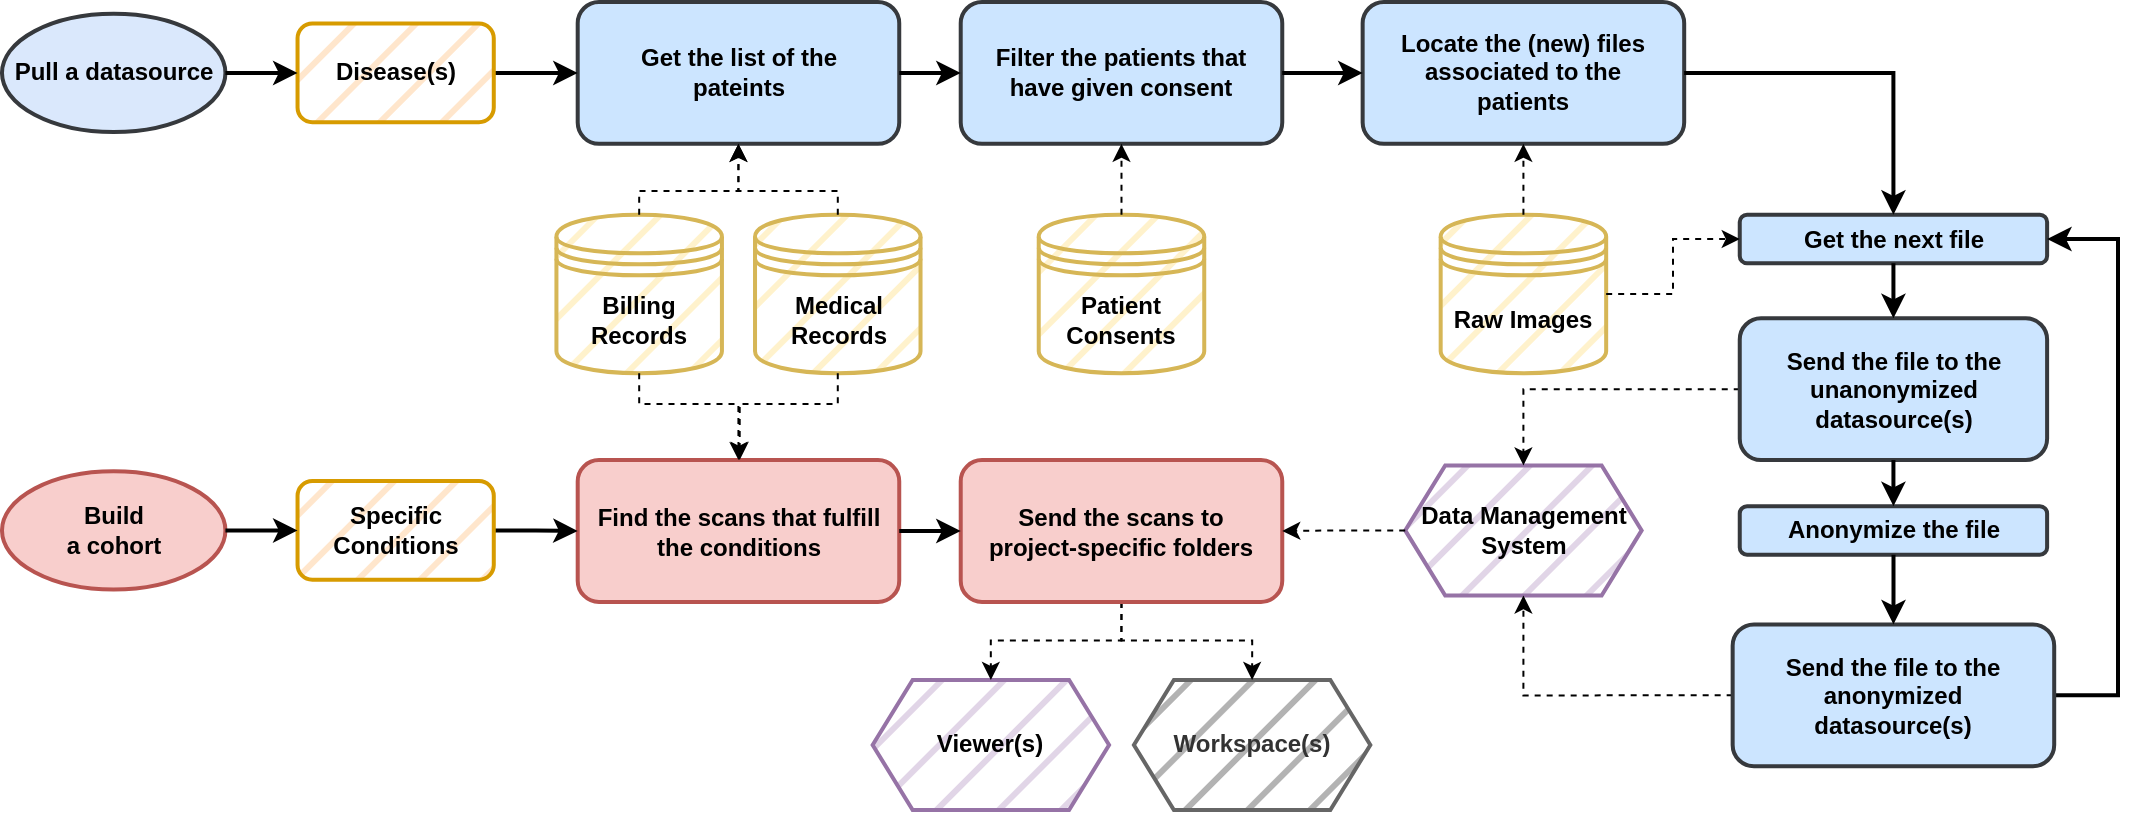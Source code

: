 <mxfile version="22.1.11" type="google" pages="9">
  <diagram name="overview" id="sXXQQSrC8IMIUAlxHuV-">
    <mxGraphModel dx="1434" dy="1581" grid="1" gridSize="10" guides="1" tooltips="1" connect="1" arrows="1" fold="1" page="1" pageScale="1" pageWidth="1169" pageHeight="827" math="0" shadow="0">
      <root>
        <mxCell id="dwhWlaTMJz5CAWtsa1yQ-0" />
        <mxCell id="dwhWlaTMJz5CAWtsa1yQ-1" parent="dwhWlaTMJz5CAWtsa1yQ-0" />
        <mxCell id="dwhWlaTMJz5CAWtsa1yQ-14" value="&lt;b&gt;Medical Records&lt;br&gt;&lt;/b&gt;" style="shape=datastore;whiteSpace=wrap;html=1;fillColor=#fff2cc;strokeColor=#d6b656;strokeWidth=2;fillStyle=hatch;" parent="dwhWlaTMJz5CAWtsa1yQ-1" vertex="1">
          <mxGeometry x="431.513" y="-508.606" width="82.75" height="79.204" as="geometry" />
        </mxCell>
        <mxCell id="dwhWlaTMJz5CAWtsa1yQ-17" value="&lt;b&gt;Billing Records&lt;br&gt;&lt;/b&gt;" style="shape=datastore;whiteSpace=wrap;html=1;fillColor=#fff2cc;strokeColor=#d6b656;strokeWidth=2;fillStyle=hatch;" parent="dwhWlaTMJz5CAWtsa1yQ-1" vertex="1">
          <mxGeometry x="332.213" y="-508.606" width="82.75" height="79.204" as="geometry" />
        </mxCell>
        <mxCell id="dwhWlaTMJz5CAWtsa1yQ-19" value="&lt;b&gt;Patient Consents&lt;br&gt;&lt;/b&gt;" style="shape=datastore;whiteSpace=wrap;html=1;fillColor=#fff2cc;strokeColor=#d6b656;strokeWidth=2;fillStyle=hatch;" parent="dwhWlaTMJz5CAWtsa1yQ-1" vertex="1">
          <mxGeometry x="573.371" y="-508.606" width="82.75" height="79.204" as="geometry" />
        </mxCell>
        <mxCell id="dwhWlaTMJz5CAWtsa1yQ-22" value="&lt;b&gt;Data Management System&lt;br&gt;&lt;/b&gt;" style="shape=hexagon;perimeter=hexagonPerimeter2;whiteSpace=wrap;html=1;fixedSize=1;fillColor=#e1d5e7;strokeColor=#9673a6;strokeWidth=2;fillStyle=hatch;" parent="dwhWlaTMJz5CAWtsa1yQ-1" vertex="1">
          <mxGeometry x="756.603" y="-383.298" width="118.215" height="65.018" as="geometry" />
        </mxCell>
        <mxCell id="dwhWlaTMJz5CAWtsa1yQ-23" value="&lt;b&gt;Workspace(s)&lt;/b&gt;" style="shape=hexagon;perimeter=hexagonPerimeter2;whiteSpace=wrap;html=1;fixedSize=1;fillColor=#B3B3B3;strokeColor=#666666;strokeWidth=2;fillStyle=hatch;fontColor=#333333;" parent="dwhWlaTMJz5CAWtsa1yQ-1" vertex="1">
          <mxGeometry x="620.952" y="-276.018" width="118.215" height="65.018" as="geometry" />
        </mxCell>
        <mxCell id="Fn-iAMGPL-GGJuz5UDeW-0" value="&lt;b&gt;Raw Images&lt;br&gt;&lt;/b&gt;" style="shape=datastore;whiteSpace=wrap;html=1;fillColor=#fff2cc;strokeColor=#d6b656;strokeWidth=2;fillStyle=hatch;" parent="dwhWlaTMJz5CAWtsa1yQ-1" vertex="1">
          <mxGeometry x="774.335" y="-508.606" width="82.75" height="79.204" as="geometry" />
        </mxCell>
        <mxCell id="Fn-iAMGPL-GGJuz5UDeW-1" value="Get the list of the pateints" style="rounded=1;whiteSpace=wrap;html=1;strokeWidth=2;fillColor=#cce5ff;strokeColor=#36393D;arcSize=15;align=center;perimeterSpacing=0;spacing=9;fontStyle=1;" parent="dwhWlaTMJz5CAWtsa1yQ-1" vertex="1">
          <mxGeometry x="342.852" y="-615" width="160.772" height="70.929" as="geometry" />
        </mxCell>
        <mxCell id="akxH7VTAcPPE_Y8gycZd-16" style="edgeStyle=orthogonalEdgeStyle;rounded=0;orthogonalLoop=1;jettySize=auto;html=1;entryX=0.5;entryY=1;entryDx=0;entryDy=0;dashed=1;" parent="dwhWlaTMJz5CAWtsa1yQ-1" source="dwhWlaTMJz5CAWtsa1yQ-14" target="Fn-iAMGPL-GGJuz5UDeW-1" edge="1">
          <mxGeometry relative="1" as="geometry">
            <Array as="points">
              <mxPoint x="473.479" y="-520.428" />
              <mxPoint x="423.829" y="-520.428" />
            </Array>
          </mxGeometry>
        </mxCell>
        <mxCell id="akxH7VTAcPPE_Y8gycZd-15" style="edgeStyle=orthogonalEdgeStyle;rounded=0;orthogonalLoop=1;jettySize=auto;html=1;exitX=0.5;exitY=0;exitDx=0;exitDy=0;entryX=0.5;entryY=1;entryDx=0;entryDy=0;dashed=1;" parent="dwhWlaTMJz5CAWtsa1yQ-1" source="dwhWlaTMJz5CAWtsa1yQ-17" target="Fn-iAMGPL-GGJuz5UDeW-1" edge="1">
          <mxGeometry relative="1" as="geometry">
            <Array as="points">
              <mxPoint x="374.179" y="-520.428" />
              <mxPoint x="423.829" y="-520.428" />
            </Array>
          </mxGeometry>
        </mxCell>
        <mxCell id="Fn-iAMGPL-GGJuz5UDeW-4" value="Filter the patients that have given consent" style="rounded=1;whiteSpace=wrap;html=1;strokeWidth=2;fillColor=#cce5ff;strokeColor=#36393d;arcSize=15;align=center;perimeterSpacing=0;spacing=9;fontStyle=1;" parent="dwhWlaTMJz5CAWtsa1yQ-1" vertex="1">
          <mxGeometry x="534.36" y="-615" width="160.772" height="70.929" as="geometry" />
        </mxCell>
        <mxCell id="akxH7VTAcPPE_Y8gycZd-19" style="edgeStyle=orthogonalEdgeStyle;rounded=0;orthogonalLoop=1;jettySize=auto;html=1;exitX=0.5;exitY=0;exitDx=0;exitDy=0;entryX=0.5;entryY=1;entryDx=0;entryDy=0;dashed=1;" parent="dwhWlaTMJz5CAWtsa1yQ-1" source="dwhWlaTMJz5CAWtsa1yQ-19" target="Fn-iAMGPL-GGJuz5UDeW-4" edge="1">
          <mxGeometry relative="1" as="geometry" />
        </mxCell>
        <mxCell id="-zC5NPaWl9J6YybWVjR9-12" style="edgeStyle=orthogonalEdgeStyle;rounded=0;orthogonalLoop=1;jettySize=auto;html=1;exitX=1;exitY=0.5;exitDx=0;exitDy=0;entryX=0;entryY=0.5;entryDx=0;entryDy=0;strokeWidth=2;" parent="dwhWlaTMJz5CAWtsa1yQ-1" source="Fn-iAMGPL-GGJuz5UDeW-1" target="Fn-iAMGPL-GGJuz5UDeW-4" edge="1">
          <mxGeometry relative="1" as="geometry" />
        </mxCell>
        <mxCell id="Fn-iAMGPL-GGJuz5UDeW-5" value="Locate the (new) files associated to the patients" style="rounded=1;whiteSpace=wrap;html=1;strokeWidth=2;fillColor=#cce5ff;strokeColor=#36393d;arcSize=15;align=center;perimeterSpacing=0;spacing=9;fontStyle=1;" parent="dwhWlaTMJz5CAWtsa1yQ-1" vertex="1">
          <mxGeometry x="735.325" y="-615" width="160.772" height="70.929" as="geometry" />
        </mxCell>
        <mxCell id="akxH7VTAcPPE_Y8gycZd-20" style="edgeStyle=orthogonalEdgeStyle;rounded=0;orthogonalLoop=1;jettySize=auto;html=1;exitX=0.5;exitY=0;exitDx=0;exitDy=0;entryX=0.5;entryY=1;entryDx=0;entryDy=0;dashed=1;" parent="dwhWlaTMJz5CAWtsa1yQ-1" source="Fn-iAMGPL-GGJuz5UDeW-0" target="Fn-iAMGPL-GGJuz5UDeW-5" edge="1">
          <mxGeometry relative="1" as="geometry" />
        </mxCell>
        <mxCell id="-zC5NPaWl9J6YybWVjR9-13" style="edgeStyle=orthogonalEdgeStyle;rounded=0;orthogonalLoop=1;jettySize=auto;html=1;entryX=0;entryY=0.5;entryDx=0;entryDy=0;strokeWidth=2;" parent="dwhWlaTMJz5CAWtsa1yQ-1" source="Fn-iAMGPL-GGJuz5UDeW-4" target="Fn-iAMGPL-GGJuz5UDeW-5" edge="1">
          <mxGeometry relative="1" as="geometry" />
        </mxCell>
        <mxCell id="Fn-iAMGPL-GGJuz5UDeW-6" value="Get the next file" style="rounded=1;whiteSpace=wrap;html=1;strokeWidth=2;fillColor=#cce5ff;strokeColor=#36393d;arcSize=15;align=center;perimeterSpacing=0;spacing=9;fontStyle=1;" parent="dwhWlaTMJz5CAWtsa1yQ-1" vertex="1">
          <mxGeometry x="923.877" y="-508.606" width="153.679" height="24.234" as="geometry" />
        </mxCell>
        <mxCell id="akxH7VTAcPPE_Y8gycZd-26" style="edgeStyle=orthogonalEdgeStyle;rounded=0;orthogonalLoop=1;jettySize=auto;html=1;exitX=1;exitY=0.5;exitDx=0;exitDy=0;entryX=0;entryY=0.5;entryDx=0;entryDy=0;dashed=1;" parent="dwhWlaTMJz5CAWtsa1yQ-1" source="Fn-iAMGPL-GGJuz5UDeW-0" target="Fn-iAMGPL-GGJuz5UDeW-6" edge="1">
          <mxGeometry relative="1" as="geometry" />
        </mxCell>
        <mxCell id="-zC5NPaWl9J6YybWVjR9-14" style="edgeStyle=orthogonalEdgeStyle;rounded=0;orthogonalLoop=1;jettySize=auto;html=1;entryX=0.5;entryY=0;entryDx=0;entryDy=0;strokeWidth=2;" parent="dwhWlaTMJz5CAWtsa1yQ-1" source="Fn-iAMGPL-GGJuz5UDeW-5" target="Fn-iAMGPL-GGJuz5UDeW-6" edge="1">
          <mxGeometry relative="1" as="geometry" />
        </mxCell>
        <mxCell id="akxH7VTAcPPE_Y8gycZd-27" style="edgeStyle=orthogonalEdgeStyle;rounded=0;orthogonalLoop=1;jettySize=auto;html=1;exitX=0;exitY=0.5;exitDx=0;exitDy=0;dashed=1;" parent="dwhWlaTMJz5CAWtsa1yQ-1" source="Fn-iAMGPL-GGJuz5UDeW-7" target="dwhWlaTMJz5CAWtsa1yQ-22" edge="1">
          <mxGeometry relative="1" as="geometry" />
        </mxCell>
        <mxCell id="Fn-iAMGPL-GGJuz5UDeW-7" value="Send the file to the unanonymized datasource(s)" style="rounded=1;whiteSpace=wrap;html=1;strokeWidth=2;fillColor=#cce5ff;strokeColor=#36393d;arcSize=15;align=center;perimeterSpacing=0;spacing=9;fontStyle=1;" parent="dwhWlaTMJz5CAWtsa1yQ-1" vertex="1">
          <mxGeometry x="923.877" y="-456.887" width="153.679" height="70.929" as="geometry" />
        </mxCell>
        <mxCell id="-zC5NPaWl9J6YybWVjR9-15" style="edgeStyle=orthogonalEdgeStyle;rounded=0;orthogonalLoop=1;jettySize=auto;html=1;exitX=0.5;exitY=1;exitDx=0;exitDy=0;entryX=0.5;entryY=0;entryDx=0;entryDy=0;strokeWidth=2;" parent="dwhWlaTMJz5CAWtsa1yQ-1" source="Fn-iAMGPL-GGJuz5UDeW-6" target="Fn-iAMGPL-GGJuz5UDeW-7" edge="1">
          <mxGeometry relative="1" as="geometry" />
        </mxCell>
        <mxCell id="mEihDHTHWuKNMZFAdMHZ-0" value="Anonymize the file" style="rounded=1;whiteSpace=wrap;html=1;strokeWidth=2;fillColor=#cce5ff;strokeColor=#36393d;arcSize=15;align=center;perimeterSpacing=0;spacing=9;fontStyle=1;" parent="dwhWlaTMJz5CAWtsa1yQ-1" vertex="1">
          <mxGeometry x="923.877" y="-362.906" width="153.679" height="24.234" as="geometry" />
        </mxCell>
        <mxCell id="-zC5NPaWl9J6YybWVjR9-16" style="edgeStyle=orthogonalEdgeStyle;rounded=0;orthogonalLoop=1;jettySize=auto;html=1;exitX=0.5;exitY=1;exitDx=0;exitDy=0;entryX=0.5;entryY=0;entryDx=0;entryDy=0;strokeWidth=2;" parent="dwhWlaTMJz5CAWtsa1yQ-1" source="Fn-iAMGPL-GGJuz5UDeW-7" target="mEihDHTHWuKNMZFAdMHZ-0" edge="1">
          <mxGeometry relative="1" as="geometry" />
        </mxCell>
        <mxCell id="-zC5NPaWl9J6YybWVjR9-18" style="edgeStyle=orthogonalEdgeStyle;rounded=0;orthogonalLoop=1;jettySize=auto;html=1;entryX=1;entryY=0.5;entryDx=0;entryDy=0;strokeWidth=2;" parent="dwhWlaTMJz5CAWtsa1yQ-1" source="mEihDHTHWuKNMZFAdMHZ-5" target="Fn-iAMGPL-GGJuz5UDeW-6" edge="1">
          <mxGeometry relative="1" as="geometry">
            <Array as="points">
              <mxPoint x="1113.02" y="-268.63" />
              <mxPoint x="1113.02" y="-496.785" />
            </Array>
          </mxGeometry>
        </mxCell>
        <mxCell id="akxH7VTAcPPE_Y8gycZd-28" style="edgeStyle=orthogonalEdgeStyle;rounded=0;orthogonalLoop=1;jettySize=auto;html=1;exitX=0;exitY=0.5;exitDx=0;exitDy=0;entryX=0.5;entryY=1;entryDx=0;entryDy=0;dashed=1;" parent="dwhWlaTMJz5CAWtsa1yQ-1" source="mEihDHTHWuKNMZFAdMHZ-5" target="dwhWlaTMJz5CAWtsa1yQ-22" edge="1">
          <mxGeometry relative="1" as="geometry" />
        </mxCell>
        <mxCell id="mEihDHTHWuKNMZFAdMHZ-5" value="Send the file to the anonymized datasource(s)" style="rounded=1;whiteSpace=wrap;html=1;strokeWidth=2;fillColor=#cce5ff;strokeColor=#36393d;arcSize=15;align=center;perimeterSpacing=0;spacing=9;fontStyle=1;" parent="dwhWlaTMJz5CAWtsa1yQ-1" vertex="1">
          <mxGeometry x="920.33" y="-303.799" width="160.772" height="70.929" as="geometry" />
        </mxCell>
        <mxCell id="-zC5NPaWl9J6YybWVjR9-17" style="edgeStyle=orthogonalEdgeStyle;rounded=0;orthogonalLoop=1;jettySize=auto;html=1;entryX=0.5;entryY=0;entryDx=0;entryDy=0;strokeWidth=2;" parent="dwhWlaTMJz5CAWtsa1yQ-1" source="mEihDHTHWuKNMZFAdMHZ-0" target="mEihDHTHWuKNMZFAdMHZ-5" edge="1">
          <mxGeometry relative="1" as="geometry" />
        </mxCell>
        <mxCell id="mEihDHTHWuKNMZFAdMHZ-6" value="&lt;b&gt;Viewer(s)&lt;/b&gt;" style="shape=hexagon;perimeter=hexagonPerimeter2;whiteSpace=wrap;html=1;fixedSize=1;fillColor=#e1d5e7;strokeColor=#9673a6;strokeWidth=2;fillStyle=hatch;" parent="dwhWlaTMJz5CAWtsa1yQ-1" vertex="1">
          <mxGeometry x="490.325" y="-276.018" width="118.215" height="65.018" as="geometry" />
        </mxCell>
        <mxCell id="-zC5NPaWl9J6YybWVjR9-0" value="Find the scans that fulfill the conditions" style="rounded=1;whiteSpace=wrap;html=1;strokeWidth=2;fillColor=#f8cecc;strokeColor=#b85450;arcSize=15;align=center;perimeterSpacing=0;spacing=9;fontStyle=1;" parent="dwhWlaTMJz5CAWtsa1yQ-1" vertex="1">
          <mxGeometry x="342.852" y="-385.958" width="160.772" height="70.929" as="geometry" />
        </mxCell>
        <mxCell id="akxH7VTAcPPE_Y8gycZd-18" style="edgeStyle=orthogonalEdgeStyle;rounded=0;orthogonalLoop=1;jettySize=auto;html=1;exitX=0.5;exitY=1;exitDx=0;exitDy=0;dashed=1;" parent="dwhWlaTMJz5CAWtsa1yQ-1" source="dwhWlaTMJz5CAWtsa1yQ-14" target="-zC5NPaWl9J6YybWVjR9-0" edge="1">
          <mxGeometry relative="1" as="geometry">
            <Array as="points">
              <mxPoint x="473.479" y="-414.034" />
              <mxPoint x="423.829" y="-414.034" />
            </Array>
          </mxGeometry>
        </mxCell>
        <mxCell id="akxH7VTAcPPE_Y8gycZd-17" style="edgeStyle=orthogonalEdgeStyle;rounded=0;orthogonalLoop=1;jettySize=auto;html=1;exitX=0.5;exitY=1;exitDx=0;exitDy=0;entryX=0.5;entryY=0;entryDx=0;entryDy=0;dashed=1;" parent="dwhWlaTMJz5CAWtsa1yQ-1" source="dwhWlaTMJz5CAWtsa1yQ-17" target="-zC5NPaWl9J6YybWVjR9-0" edge="1">
          <mxGeometry relative="1" as="geometry">
            <Array as="points">
              <mxPoint x="374.179" y="-414.034" />
              <mxPoint x="423.829" y="-414.034" />
            </Array>
          </mxGeometry>
        </mxCell>
        <mxCell id="akxH7VTAcPPE_Y8gycZd-30" style="edgeStyle=orthogonalEdgeStyle;rounded=0;orthogonalLoop=1;jettySize=auto;html=1;exitX=0.5;exitY=1;exitDx=0;exitDy=0;entryX=0.5;entryY=0;entryDx=0;entryDy=0;dashed=1;" parent="dwhWlaTMJz5CAWtsa1yQ-1" source="-zC5NPaWl9J6YybWVjR9-3" target="mEihDHTHWuKNMZFAdMHZ-6" edge="1">
          <mxGeometry relative="1" as="geometry">
            <Array as="points">
              <mxPoint x="615.337" y="-295.819" />
              <mxPoint x="549.137" y="-295.819" />
            </Array>
          </mxGeometry>
        </mxCell>
        <mxCell id="akxH7VTAcPPE_Y8gycZd-31" style="edgeStyle=orthogonalEdgeStyle;rounded=0;orthogonalLoop=1;jettySize=auto;html=1;exitX=0.5;exitY=1;exitDx=0;exitDy=0;entryX=0.5;entryY=0;entryDx=0;entryDy=0;dashed=1;" parent="dwhWlaTMJz5CAWtsa1yQ-1" source="-zC5NPaWl9J6YybWVjR9-3" target="dwhWlaTMJz5CAWtsa1yQ-23" edge="1">
          <mxGeometry relative="1" as="geometry">
            <Array as="points">
              <mxPoint x="615.337" y="-295.819" />
              <mxPoint x="680.355" y="-295.819" />
            </Array>
          </mxGeometry>
        </mxCell>
        <mxCell id="-zC5NPaWl9J6YybWVjR9-3" value="Send the scans to project-specific folders" style="rounded=1;whiteSpace=wrap;html=1;strokeWidth=2;fillColor=#f8cecc;strokeColor=#b85450;arcSize=15;align=center;perimeterSpacing=0;spacing=9;fontStyle=1;" parent="dwhWlaTMJz5CAWtsa1yQ-1" vertex="1">
          <mxGeometry x="534.36" y="-385.958" width="160.772" height="70.929" as="geometry" />
        </mxCell>
        <mxCell id="akxH7VTAcPPE_Y8gycZd-29" style="edgeStyle=orthogonalEdgeStyle;rounded=0;orthogonalLoop=1;jettySize=auto;html=1;dashed=1;" parent="dwhWlaTMJz5CAWtsa1yQ-1" source="dwhWlaTMJz5CAWtsa1yQ-22" target="-zC5NPaWl9J6YybWVjR9-3" edge="1">
          <mxGeometry relative="1" as="geometry" />
        </mxCell>
        <mxCell id="-zC5NPaWl9J6YybWVjR9-21" style="edgeStyle=orthogonalEdgeStyle;rounded=0;orthogonalLoop=1;jettySize=auto;html=1;exitX=1;exitY=0.5;exitDx=0;exitDy=0;entryX=0;entryY=0.5;entryDx=0;entryDy=0;strokeWidth=2;" parent="dwhWlaTMJz5CAWtsa1yQ-1" source="-zC5NPaWl9J6YybWVjR9-0" target="-zC5NPaWl9J6YybWVjR9-3" edge="1">
          <mxGeometry relative="1" as="geometry" />
        </mxCell>
        <mxCell id="-zC5NPaWl9J6YybWVjR9-23" value="&lt;b&gt;Pull a datasource&lt;br&gt;&lt;/b&gt;" style="ellipse;whiteSpace=wrap;html=1;fillColor=#dae8fc;strokeColor=#36393D;strokeWidth=2;" parent="dwhWlaTMJz5CAWtsa1yQ-1" vertex="1">
          <mxGeometry x="55" y="-609.089" width="111.713" height="59.108" as="geometry" />
        </mxCell>
        <mxCell id="-zC5NPaWl9J6YybWVjR9-24" value="&lt;div&gt;&lt;b&gt;Build&lt;/b&gt;&lt;/div&gt;&lt;div&gt;&lt;b&gt;a cohort&lt;br&gt;&lt;/b&gt;&lt;/div&gt;" style="ellipse;whiteSpace=wrap;html=1;fillColor=#f8cecc;strokeColor=#b85450;strokeWidth=2;" parent="dwhWlaTMJz5CAWtsa1yQ-1" vertex="1">
          <mxGeometry x="55" y="-380.343" width="111.713" height="59.108" as="geometry" />
        </mxCell>
        <mxCell id="akxH7VTAcPPE_Y8gycZd-14" style="edgeStyle=orthogonalEdgeStyle;rounded=0;orthogonalLoop=1;jettySize=auto;html=1;exitX=1;exitY=0.5;exitDx=0;exitDy=0;entryX=0;entryY=0.5;entryDx=0;entryDy=0;strokeWidth=2;" parent="dwhWlaTMJz5CAWtsa1yQ-1" source="-zC5NPaWl9J6YybWVjR9-29" target="-zC5NPaWl9J6YybWVjR9-0" edge="1">
          <mxGeometry relative="1" as="geometry" />
        </mxCell>
        <mxCell id="-zC5NPaWl9J6YybWVjR9-29" value="&lt;b&gt;Specific Conditions&lt;br&gt;&lt;/b&gt;" style="rounded=1;whiteSpace=wrap;html=1;strokeWidth=2;fillColor=#ffe6cc;strokeColor=#d79b00;fillStyle=hatch;" parent="dwhWlaTMJz5CAWtsa1yQ-1" vertex="1">
          <mxGeometry x="202.768" y="-375.473" width="98.118" height="49.355" as="geometry" />
        </mxCell>
        <mxCell id="akxH7VTAcPPE_Y8gycZd-13" style="edgeStyle=orthogonalEdgeStyle;rounded=0;orthogonalLoop=1;jettySize=auto;html=1;exitX=1;exitY=0.5;exitDx=0;exitDy=0;entryX=0;entryY=0.5;entryDx=0;entryDy=0;strokeWidth=2;" parent="dwhWlaTMJz5CAWtsa1yQ-1" source="-zC5NPaWl9J6YybWVjR9-24" target="-zC5NPaWl9J6YybWVjR9-29" edge="1">
          <mxGeometry relative="1" as="geometry" />
        </mxCell>
        <mxCell id="akxH7VTAcPPE_Y8gycZd-12" style="edgeStyle=orthogonalEdgeStyle;rounded=0;orthogonalLoop=1;jettySize=auto;html=1;exitX=1;exitY=0.5;exitDx=0;exitDy=0;entryX=0;entryY=0.5;entryDx=0;entryDy=0;strokeWidth=2;" parent="dwhWlaTMJz5CAWtsa1yQ-1" source="-zC5NPaWl9J6YybWVjR9-32" target="Fn-iAMGPL-GGJuz5UDeW-1" edge="1">
          <mxGeometry relative="1" as="geometry" />
        </mxCell>
        <mxCell id="-zC5NPaWl9J6YybWVjR9-32" value="&lt;b&gt;Disease(s)&lt;/b&gt;" style="rounded=1;whiteSpace=wrap;html=1;strokeWidth=2;fillColor=#ffe6cc;strokeColor=#d79b00;gradientColor=none;fillStyle=hatch;" parent="dwhWlaTMJz5CAWtsa1yQ-1" vertex="1">
          <mxGeometry x="202.768" y="-604.219" width="98.118" height="49.355" as="geometry" />
        </mxCell>
        <mxCell id="akxH7VTAcPPE_Y8gycZd-11" style="edgeStyle=orthogonalEdgeStyle;rounded=0;orthogonalLoop=1;jettySize=auto;html=1;exitX=1;exitY=0.5;exitDx=0;exitDy=0;entryX=0;entryY=0.5;entryDx=0;entryDy=0;strokeWidth=2;" parent="dwhWlaTMJz5CAWtsa1yQ-1" source="-zC5NPaWl9J6YybWVjR9-23" target="-zC5NPaWl9J6YybWVjR9-32" edge="1">
          <mxGeometry relative="1" as="geometry" />
        </mxCell>
      </root>
    </mxGraphModel>
  </diagram>
  <diagram id="vuVRrss8ndwSJgyCkuob" name="steps">
    <mxGraphModel grid="1" page="1" gridSize="10" guides="1" tooltips="1" connect="1" arrows="1" fold="1" pageScale="1" pageWidth="1169" pageHeight="827" background="none" math="0" shadow="0">
      <root>
        <mxCell id="0" />
        <mxCell id="1" parent="0" />
        <mxCell id="jARr4kNmuGtvKP1WqReR-2" value="Upload" style="rounded=1;whiteSpace=wrap;html=1;strokeWidth=2;fillColor=#cce5ff;strokeColor=#36393d;arcSize=15;align=center;perimeterSpacing=0;spacing=9;fontStyle=1;fontSize=16;" vertex="1" parent="1">
          <mxGeometry x="483.736" y="375.42" width="97.466" height="97.466" as="geometry" />
        </mxCell>
        <mxCell id="jARr4kNmuGtvKP1WqReR-4" value="Build" style="rounded=1;whiteSpace=wrap;html=1;strokeWidth=2;fillColor=#cce5ff;strokeColor=#36393d;arcSize=15;align=center;perimeterSpacing=0;spacing=9;fontStyle=1;fontSize=16;" vertex="1" parent="1">
          <mxGeometry x="949.946" y="375.42" width="97.466" height="97.466" as="geometry" />
        </mxCell>
        <mxCell id="VDtHBE4mAg4TPhDxvgQx-4" style="edgeStyle=orthogonalEdgeStyle;rounded=0;orthogonalLoop=1;jettySize=auto;html=1;exitX=1;exitY=0.5;exitDx=0;exitDy=0;strokeWidth=2;strokeColor=#333333;fontSize=16;" edge="1" parent="1" source="jARr4kNmuGtvKP1WqReR-5" target="jARr4kNmuGtvKP1WqReR-2">
          <mxGeometry relative="1" as="geometry" />
        </mxCell>
        <mxCell id="jARr4kNmuGtvKP1WqReR-5" value="&lt;div style=&quot;font-size: 16px;&quot;&gt;Explore&lt;/div&gt;" style="rounded=1;whiteSpace=wrap;html=1;strokeWidth=2;fillColor=none;strokeColor=#36393d;arcSize=15;align=center;perimeterSpacing=0;spacing=9;fontStyle=1;fontSize=16;fillStyle=auto;dashed=1;" vertex="1" parent="1">
          <mxGeometry x="251.443" y="375.42" width="97.466" height="97.466" as="geometry" />
        </mxCell>
        <mxCell id="jARr4kNmuGtvKP1WqReR-6" value="Relaunch" style="rounded=1;whiteSpace=wrap;html=1;strokeWidth=2;fillColor=#cce5ff;strokeColor=#36393d;arcSize=15;align=center;perimeterSpacing=0;spacing=9;fontStyle=1;fontSize=16;" vertex="1" parent="1">
          <mxGeometry x="717.653" y="375.42" width="97.466" height="97.466" as="geometry" />
        </mxCell>
        <mxCell id="ChkXMGU0JTXgnnHlnf0L-1" style="edgeStyle=orthogonalEdgeStyle;rounded=0;orthogonalLoop=1;jettySize=auto;html=1;entryX=0.5;entryY=1;entryDx=0;entryDy=0;strokeWidth=2;" edge="1" parent="1" source="jARr4kNmuGtvKP1WqReR-7" target="jARr4kNmuGtvKP1WqReR-6">
          <mxGeometry relative="1" as="geometry" />
        </mxCell>
        <mxCell id="jARr4kNmuGtvKP1WqReR-7" value="Cache" style="rounded=1;whiteSpace=wrap;html=1;strokeWidth=2;fillColor=#d5e8d4;strokeColor=#82b366;arcSize=15;align=center;perimeterSpacing=0;spacing=9;fontStyle=1;fillStyle=hatch;fontSize=16;" vertex="1" parent="1">
          <mxGeometry x="386.27" y="602.84" width="292.397" height="64.977" as="geometry" />
        </mxCell>
        <mxCell id="yKIlzooovGHq79GWWYB9-11" style="edgeStyle=orthogonalEdgeStyle;rounded=0;orthogonalLoop=1;jettySize=auto;html=1;exitX=0.5;exitY=1;exitDx=0;exitDy=0;entryX=0.5;entryY=0;entryDx=0;entryDy=0;startArrow=none;startFill=0;strokeWidth=2;strokeColor=#333333;fontSize=16;" edge="1" parent="1" source="jARr4kNmuGtvKP1WqReR-2" target="jARr4kNmuGtvKP1WqReR-7">
          <mxGeometry relative="1" as="geometry" />
        </mxCell>
        <mxCell id="yKIlzooovGHq79GWWYB9-8" style="edgeStyle=orthogonalEdgeStyle;rounded=0;orthogonalLoop=1;jettySize=auto;html=1;exitX=0.5;exitY=1;exitDx=0;exitDy=0;entryX=0;entryY=0.5;entryDx=0;entryDy=0;startArrow=classic;startFill=1;strokeWidth=2;strokeColor=#333333;fontSize=16;" edge="1" parent="1" source="jARr4kNmuGtvKP1WqReR-5" target="jARr4kNmuGtvKP1WqReR-7">
          <mxGeometry relative="1" as="geometry" />
        </mxCell>
        <mxCell id="l43Hn7gwfuZylomZQRy7-7" style="edgeStyle=orthogonalEdgeStyle;rounded=0;orthogonalLoop=1;jettySize=auto;html=1;exitX=0.5;exitY=1;exitDx=0;exitDy=0;entryX=0.5;entryY=0;entryDx=0;entryDy=0;strokeWidth=2;strokeColor=#333333;fontSize=16;" edge="1" parent="1" source="zG2c2Q5JSIm2jk9MTZak-1" target="jARr4kNmuGtvKP1WqReR-5">
          <mxGeometry relative="1" as="geometry" />
        </mxCell>
        <mxCell id="zG2c2Q5JSIm2jk9MTZak-1" value="&lt;b style=&quot;font-size: 16px;&quot;&gt;MediSIGHT&lt;/b&gt;" style="shape=datastore;whiteSpace=wrap;html=1;fillColor=#fff2cc;strokeColor=#d6b656;strokeWidth=2;fillStyle=hatch;fontSize=16;" vertex="1" parent="1">
          <mxGeometry x="89" y="148" width="113.71" height="97.466" as="geometry" />
        </mxCell>
        <mxCell id="l43Hn7gwfuZylomZQRy7-9" style="edgeStyle=orthogonalEdgeStyle;rounded=0;orthogonalLoop=1;jettySize=auto;html=1;exitX=0.5;exitY=1;exitDx=0;exitDy=0;strokeWidth=2;strokeColor=#333333;fontSize=16;" edge="1" parent="1" source="D9S9xDqpggEAiArXblaM-1" target="jARr4kNmuGtvKP1WqReR-5">
          <mxGeometry relative="1" as="geometry" />
        </mxCell>
        <mxCell id="vdulQibpOFLooR5Pst9f-4" style="edgeStyle=orthogonalEdgeStyle;rounded=0;orthogonalLoop=1;jettySize=auto;html=1;exitX=0.85;exitY=0.95;exitDx=0;exitDy=0;entryX=0.25;entryY=0;entryDx=0;entryDy=0;strokeWidth=2;strokeColor=#333333;exitPerimeter=0;fontSize=16;" edge="1" parent="1" source="D9S9xDqpggEAiArXblaM-1" target="jARr4kNmuGtvKP1WqReR-2">
          <mxGeometry relative="1" as="geometry" />
        </mxCell>
        <mxCell id="D9S9xDqpggEAiArXblaM-1" value="&lt;b style=&quot;font-size: 16px;&quot;&gt;HEYEX&lt;/b&gt;" style="shape=datastore;whiteSpace=wrap;html=1;fillColor=#fff2cc;strokeColor=#d6b656;strokeWidth=2;fillStyle=hatch;fontSize=16;" vertex="1" parent="1">
          <mxGeometry x="389.519" y="148" width="113.71" height="97.466" as="geometry" />
        </mxCell>
        <mxCell id="l43Hn7gwfuZylomZQRy7-8" style="edgeStyle=orthogonalEdgeStyle;rounded=0;orthogonalLoop=1;jettySize=auto;html=1;exitX=0.5;exitY=1;exitDx=0;exitDy=0;entryX=0.5;entryY=0;entryDx=0;entryDy=0;strokeWidth=2;strokeColor=#333333;fontSize=16;" edge="1" parent="1" source="D9S9xDqpggEAiArXblaM-2" target="jARr4kNmuGtvKP1WqReR-5">
          <mxGeometry relative="1" as="geometry" />
        </mxCell>
        <mxCell id="D9S9xDqpggEAiArXblaM-2" value="&lt;b style=&quot;font-size: 16px;&quot;&gt;Slims&lt;/b&gt;" style="shape=datastore;whiteSpace=wrap;html=1;fillColor=#fff2cc;strokeColor=#d6b656;strokeWidth=2;fillStyle=hatch;fontSize=16;" vertex="1" parent="1">
          <mxGeometry x="243.32" y="148" width="113.71" height="97.466" as="geometry" />
        </mxCell>
        <mxCell id="vdulQibpOFLooR5Pst9f-7" style="edgeStyle=orthogonalEdgeStyle;rounded=0;orthogonalLoop=1;jettySize=auto;html=1;exitX=1;exitY=0.5;exitDx=0;exitDy=0;entryX=0.5;entryY=0;entryDx=0;entryDy=0;strokeWidth=2;strokeColor=#333333;fontSize=16;" edge="1" parent="1" source="vdulQibpOFLooR5Pst9f-2" target="jARr4kNmuGtvKP1WqReR-4">
          <mxGeometry relative="1" as="geometry" />
        </mxCell>
        <mxCell id="vdulQibpOFLooR5Pst9f-9" style="edgeStyle=orthogonalEdgeStyle;rounded=0;orthogonalLoop=1;jettySize=auto;html=1;exitX=0.5;exitY=1;exitDx=0;exitDy=0;entryX=0.5;entryY=0;entryDx=0;entryDy=0;strokeWidth=2;strokeColor=#333333;fontSize=16;startArrow=classic;startFill=1;" edge="1" parent="1" source="vdulQibpOFLooR5Pst9f-2" target="jARr4kNmuGtvKP1WqReR-6">
          <mxGeometry relative="1" as="geometry" />
        </mxCell>
        <mxCell id="vdulQibpOFLooR5Pst9f-2" value="&lt;span style=&quot;font-size: 16px;&quot;&gt;Discovery&lt;/span&gt;" style="shape=hexagon;perimeter=hexagonPerimeter2;whiteSpace=wrap;html=1;fixedSize=1;fillColor=#e1d5e7;strokeColor=#9673a6;strokeWidth=2;fillStyle=hatch;fontSize=16;fontStyle=1" vertex="1" parent="1">
          <mxGeometry x="685.164" y="152.061" width="162.443" height="89.344" as="geometry" />
        </mxCell>
        <mxCell id="vdulQibpOFLooR5Pst9f-8" style="edgeStyle=orthogonalEdgeStyle;rounded=0;orthogonalLoop=1;jettySize=auto;html=1;exitX=0.75;exitY=0;exitDx=0;exitDy=0;entryX=0;entryY=0.5;entryDx=0;entryDy=0;strokeWidth=2;strokeColor=#333333;fontSize=16;" edge="1" parent="1" source="jARr4kNmuGtvKP1WqReR-2" target="vdulQibpOFLooR5Pst9f-2">
          <mxGeometry relative="1" as="geometry" />
        </mxCell>
        <mxCell id="vdulQibpOFLooR5Pst9f-10" value="&lt;b style=&quot;font-size: 16px;&quot;&gt;SOIN&lt;/b&gt;" style="shape=hexagon;perimeter=hexagonPerimeter2;whiteSpace=wrap;html=1;fixedSize=1;fillColor=#B3B3B3;strokeColor=#666666;strokeWidth=2;fillStyle=hatch;fontColor=#333333;fontSize=16;" vertex="1" parent="1">
          <mxGeometry x="917.457" y="590.656" width="162.443" height="89.344" as="geometry" />
        </mxCell>
        <mxCell id="EP_imjnbe5O-UH--84no-1" style="edgeStyle=orthogonalEdgeStyle;rounded=0;orthogonalLoop=1;jettySize=auto;html=1;exitX=0.5;exitY=1;exitDx=0;exitDy=0;entryX=0.5;entryY=0;entryDx=0;entryDy=0;strokeWidth=2;strokeColor=#333333;fontSize=16;" edge="1" parent="1" source="jARr4kNmuGtvKP1WqReR-4" target="vdulQibpOFLooR5Pst9f-10">
          <mxGeometry relative="1" as="geometry" />
        </mxCell>
      </root>
    </mxGraphModel>
  </diagram>
  <diagram id="KbDr3IuojULQNO6W6Z1F" name="flowchart">
    <mxGraphModel grid="1" page="1" gridSize="10" guides="1" tooltips="1" connect="1" arrows="1" fold="1" pageScale="1" pageWidth="1920" pageHeight="1200" background="none" math="0" shadow="0">
      <root>
        <mxCell id="0" />
        <mxCell id="1" parent="0" />
        <mxCell id="dwVRtIsadpgihC-CjpsB-97" value="" style="endArrow=none;dashed=1;html=1;rounded=0;strokeColor=#666666;strokeWidth=4;fontSize=11;fontColor=#7EA6E0;" edge="1" parent="1">
          <mxGeometry width="50" height="50" relative="1" as="geometry">
            <mxPoint x="546" y="270" as="sourcePoint" />
            <mxPoint x="546" y="930" as="targetPoint" />
          </mxGeometry>
        </mxCell>
        <mxCell id="dwVRtIsadpgihC-CjpsB-11" value="&lt;b&gt;Discovery_01&lt;/b&gt;" style="shape=umlFrame;whiteSpace=wrap;html=1;strokeWidth=2;width=110;height=20;fillColor=#e1d5e7;strokeColor=#9673a6;dashed=1;" vertex="1" parent="1">
          <mxGeometry x="303" y="312" width="230" height="320" as="geometry" />
        </mxCell>
        <mxCell id="dwVRtIsadpgihC-CjpsB-13" value="&lt;b&gt;Discovery_02&lt;/b&gt;" style="shape=umlFrame;whiteSpace=wrap;html=1;strokeWidth=2;width=110;height=20;fillColor=#e1d5e7;strokeColor=#9673a6;dashed=1;" vertex="1" parent="1">
          <mxGeometry x="563" y="312" width="760" height="320" as="geometry" />
        </mxCell>
        <mxCell id="dwVRtIsadpgihC-CjpsB-18" value="&lt;b&gt;LOCAL&lt;/b&gt;" style="shape=umlFrame;whiteSpace=wrap;html=1;strokeWidth=2;width=110;height=20;fillColor=#d5e8d4;strokeColor=#82b366;dashed=1;" vertex="1" parent="1">
          <mxGeometry x="313" y="701.995" width="1010" height="211.765" as="geometry" />
        </mxCell>
        <mxCell id="fF2QVcJPM-9i1upDgE_a-13" style="edgeStyle=orthogonalEdgeStyle;rounded=0;orthogonalLoop=1;jettySize=auto;html=1;exitX=1;exitY=0.5;exitDx=0;exitDy=0;entryX=0;entryY=0.5;entryDx=0;entryDy=0;strokeWidth=2;fontSize=10;" edge="1" parent="1" source="dwVRtIsadpgihC-CjpsB-7" target="dwVRtIsadpgihC-CjpsB-15">
          <mxGeometry relative="1" as="geometry">
            <Array as="points">
              <mxPoint x="263" y="593" />
              <mxPoint x="263" y="752" />
            </Array>
          </mxGeometry>
        </mxCell>
        <mxCell id="dwVRtIsadpgihC-CjpsB-7" value="&lt;b&gt;Heyex&lt;/b&gt;" style="shape=datastore;whiteSpace=wrap;html=1;fillColor=#fff2cc;strokeColor=#d6b656;strokeWidth=2;" vertex="1" parent="1">
          <mxGeometry x="123" y="533.5" width="70" height="120" as="geometry" />
        </mxCell>
        <mxCell id="dwVRtIsadpgihC-CjpsB-9" value="&lt;div align=&quot;left&quot;&gt;&lt;b&gt;DATASOURCES&lt;/b&gt;&lt;/div&gt;&lt;div align=&quot;left&quot;&gt;&lt;b&gt;&amp;gt; NAME&lt;br&gt;&lt;/b&gt;&lt;/div&gt;" style="rounded=1;whiteSpace=wrap;html=1;strokeWidth=2;fillColor=#e1d5e7;strokeColor=#9673a6;arcSize=15;align=left;perimeterSpacing=0;spacing=9;" vertex="1" parent="1">
          <mxGeometry x="353" y="512" width="173.5" height="60" as="geometry" />
        </mxCell>
        <mxCell id="dwVRtIsadpgihC-CjpsB-24" value="&lt;b&gt;PROJECT_01&lt;/b&gt;&lt;div align=&quot;left&quot;&gt;&lt;b&gt;&amp;gt; CUSTOM_NAME_01&lt;br&gt;&lt;/b&gt;&lt;/div&gt;" style="rounded=1;whiteSpace=wrap;html=1;strokeWidth=2;fillColor=#e1d5e7;strokeColor=#00FFFF;arcSize=15;align=left;perimeterSpacing=0;spacing=9;" vertex="1" parent="1">
          <mxGeometry x="1005" y="344" width="173.5" height="60" as="geometry" />
        </mxCell>
        <mxCell id="dwVRtIsadpgihC-CjpsB-25" value="&lt;b&gt;PROJECT_01&lt;/b&gt;&lt;div align=&quot;left&quot;&gt;&lt;b&gt;&amp;gt; CUSTOM_NAME_02&lt;br&gt;&lt;/b&gt;&lt;/div&gt;" style="rounded=1;whiteSpace=wrap;html=1;strokeWidth=2;fillColor=#e1d5e7;strokeColor=#FF3399;arcSize=15;align=left;perimeterSpacing=0;spacing=9;" vertex="1" parent="1">
          <mxGeometry x="1005" y="414" width="173.5" height="60" as="geometry" />
        </mxCell>
        <mxCell id="dwVRtIsadpgihC-CjpsB-26" value="&lt;b&gt;PROJECT_02&lt;/b&gt;&lt;div align=&quot;left&quot;&gt;&lt;b&gt;&amp;gt; CUSTOM_NAME_03&lt;br&gt;&lt;/b&gt;&lt;/div&gt;" style="rounded=1;whiteSpace=wrap;html=1;strokeWidth=2;fillColor=#e1d5e7;strokeColor=#FF9933;arcSize=15;align=left;perimeterSpacing=0;spacing=9;" vertex="1" parent="1">
          <mxGeometry x="1005" y="484" width="173.5" height="60" as="geometry" />
        </mxCell>
        <mxCell id="dwVRtIsadpgihC-CjpsB-27" value="&lt;div align=&quot;left&quot;&gt;&lt;b&gt;PROJECT_01_FOLDER/Data/CUSTOM_NAME_01/&lt;br&gt;&lt;/b&gt;&lt;/div&gt;" style="rounded=1;whiteSpace=wrap;html=1;strokeWidth=2;fillColor=#d5e8d4;strokeColor=#00FFFF;arcSize=15;align=left;perimeterSpacing=0;spacing=9;" vertex="1" parent="1">
          <mxGeometry x="1005" y="729" width="300" height="30" as="geometry" />
        </mxCell>
        <mxCell id="dwVRtIsadpgihC-CjpsB-32" value="&lt;div align=&quot;left&quot;&gt;&lt;b&gt;PROJECT_01_FOLDER/Data/CUSTOM_NAME_02/&lt;br&gt;&lt;/b&gt;&lt;/div&gt;" style="rounded=1;whiteSpace=wrap;html=1;strokeWidth=2;fillColor=#d5e8d4;strokeColor=#FF3399;arcSize=15;align=left;perimeterSpacing=0;spacing=9;" vertex="1" parent="1">
          <mxGeometry x="1005" y="769" width="300" height="30" as="geometry" />
        </mxCell>
        <mxCell id="dwVRtIsadpgihC-CjpsB-33" value="&lt;div align=&quot;left&quot;&gt;&lt;b&gt;PROJECT_02_FOLDER/Data/CUSTOM_NAME_03/&lt;br&gt;&lt;/b&gt;&lt;/div&gt;" style="rounded=1;whiteSpace=wrap;html=1;strokeWidth=2;fillColor=#d5e8d4;strokeColor=#FF9933;arcSize=15;align=left;perimeterSpacing=0;spacing=9;" vertex="1" parent="1">
          <mxGeometry x="1005" y="809" width="300" height="30" as="geometry" />
        </mxCell>
        <mxCell id="dwVRtIsadpgihC-CjpsB-78" style="edgeStyle=orthogonalEdgeStyle;rounded=0;orthogonalLoop=1;jettySize=auto;html=1;exitX=1;exitY=0.5;exitDx=0;exitDy=0;strokeColor=#000000;strokeWidth=2;fontSize=9;startArrow=none;" edge="1" parent="1" source="fF2QVcJPM-9i1upDgE_a-17" target="dwVRtIsadpgihC-CjpsB-37">
          <mxGeometry relative="1" as="geometry" />
        </mxCell>
        <mxCell id="dwVRtIsadpgihC-CjpsB-90" style="edgeStyle=orthogonalEdgeStyle;curved=1;rounded=0;orthogonalLoop=1;jettySize=auto;html=1;exitX=0.15;exitY=0.05;exitDx=0;exitDy=0;exitPerimeter=0;entryX=0;entryY=0.5;entryDx=0;entryDy=0;dashed=1;strokeColor=#6c8ebf;strokeWidth=2;fontSize=11;fillColor=#dae8fc;" edge="1" parent="1" source="dwVRtIsadpgihC-CjpsB-34" target="dwVRtIsadpgihC-CjpsB-22">
          <mxGeometry relative="1" as="geometry" />
        </mxCell>
        <mxCell id="dwVRtIsadpgihC-CjpsB-34" value="&lt;b&gt;MediSIGHT&lt;/b&gt;" style="shape=datastore;whiteSpace=wrap;html=1;fillColor=#fff2cc;strokeColor=#d6b656;strokeWidth=2;" vertex="1" parent="1">
          <mxGeometry x="193" y="777.5" width="70" height="120" as="geometry" />
        </mxCell>
        <mxCell id="dwVRtIsadpgihC-CjpsB-87" style="edgeStyle=orthogonalEdgeStyle;curved=1;rounded=0;orthogonalLoop=1;jettySize=auto;html=1;exitX=0.85;exitY=0.05;exitDx=0;exitDy=0;exitPerimeter=0;entryX=0.099;entryY=0.033;entryDx=0;entryDy=0;entryPerimeter=0;dashed=1;strokeColor=#6c8ebf;strokeWidth=2;fontSize=11;fillColor=#dae8fc;" edge="1" parent="1" source="dwVRtIsadpgihC-CjpsB-35" target="dwVRtIsadpgihC-CjpsB-22">
          <mxGeometry relative="1" as="geometry">
            <Array as="points">
              <mxPoint x="183" y="784" />
              <mxPoint x="183" y="680" />
              <mxPoint x="203" y="680" />
              <mxPoint x="203" y="661" />
            </Array>
          </mxGeometry>
        </mxCell>
        <mxCell id="dwVRtIsadpgihC-CjpsB-35" value="&lt;b&gt;Slims&lt;/b&gt;" style="shape=datastore;whiteSpace=wrap;html=1;fillColor=#fff2cc;strokeColor=#d6b656;strokeWidth=2;" vertex="1" parent="1">
          <mxGeometry x="103" y="777.5" width="70" height="120" as="geometry" />
        </mxCell>
        <mxCell id="GkJ0DD6QuSdQRlFdLYNC-2" style="edgeStyle=orthogonalEdgeStyle;rounded=0;orthogonalLoop=1;jettySize=auto;html=1;exitX=0.96;exitY=0.7;exitDx=0;exitDy=0;exitPerimeter=0;entryX=0.75;entryY=0;entryDx=0;entryDy=0;curved=1;fillColor=#dae8fc;strokeColor=#6c8ebf;dashed=1;strokeWidth=2;" edge="1" parent="1" source="dwVRtIsadpgihC-CjpsB-36" target="dwVRtIsadpgihC-CjpsB-22">
          <mxGeometry relative="1" as="geometry" />
        </mxCell>
        <mxCell id="dwVRtIsadpgihC-CjpsB-36" value="&lt;div align=&quot;center&quot;&gt;&lt;b&gt;Heyex&lt;/b&gt;&lt;/div&gt;&lt;div align=&quot;center&quot;&gt;&lt;b&gt;Metadata&lt;/b&gt;&lt;/div&gt;" style="ellipse;shape=cloud;whiteSpace=wrap;html=1;strokeWidth=2;fillColor=#fff2cc;strokeColor=#d6b656;align=center;" vertex="1" parent="1">
          <mxGeometry x="88" y="464" width="100" height="80" as="geometry" />
        </mxCell>
        <mxCell id="dwVRtIsadpgihC-CjpsB-80" style="edgeStyle=orthogonalEdgeStyle;rounded=0;orthogonalLoop=1;jettySize=auto;html=1;exitX=1;exitY=0.5;exitDx=0;exitDy=0;entryX=0;entryY=0.5;entryDx=0;entryDy=0;strokeColor=#6c8ebf;strokeWidth=2;fontSize=11;curved=1;dashed=1;fillColor=#dae8fc;" edge="1" parent="1" source="dwVRtIsadpgihC-CjpsB-37" target="dwVRtIsadpgihC-CjpsB-3">
          <mxGeometry relative="1" as="geometry" />
        </mxCell>
        <mxCell id="dwVRtIsadpgihC-CjpsB-37" value="&lt;div&gt;&lt;b&gt;Anonymized&lt;/b&gt;&lt;/div&gt;&lt;div&gt;&lt;b&gt;Copy of&lt;br&gt;&lt;/b&gt;&lt;/div&gt;&lt;div&gt;&lt;b&gt;MediSIGHT&lt;/b&gt;&lt;/div&gt;" style="shape=hexagon;perimeter=hexagonPerimeter2;whiteSpace=wrap;html=1;fixedSize=1;strokeWidth=2;fillColor=#fff2cc;strokeColor=#d6b656;" vertex="1" parent="1">
          <mxGeometry x="626.5" y="803" width="120" height="69" as="geometry" />
        </mxCell>
        <mxCell id="dwVRtIsadpgihC-CjpsB-62" value="" style="shape=image;html=1;verticalAlign=top;verticalLabelPosition=bottom;labelBackgroundColor=#ffffff;imageAspect=0;aspect=fixed;image=https://cdn4.iconfinder.com/data/icons/humility-icons-MERGE/48x48/filesystems/gnome-fs-loading-icon.png;shadow=0;sketch=0;strokeWidth=2;" vertex="1" parent="1">
          <mxGeometry x="433" y="594" width="38" height="38" as="geometry" />
        </mxCell>
        <mxCell id="dwVRtIsadpgihC-CjpsB-68" style="edgeStyle=orthogonalEdgeStyle;rounded=0;orthogonalLoop=1;jettySize=auto;html=1;exitX=1;exitY=0.25;exitDx=0;exitDy=0;entryX=0;entryY=0.5;entryDx=0;entryDy=0;strokeWidth=2;strokeColor=#00FFFF;" edge="1" parent="1" source="dwVRtIsadpgihC-CjpsB-63" target="dwVRtIsadpgihC-CjpsB-24">
          <mxGeometry relative="1" as="geometry">
            <Array as="points">
              <mxPoint x="883" y="527" />
              <mxPoint x="883" y="374" />
            </Array>
          </mxGeometry>
        </mxCell>
        <mxCell id="dwVRtIsadpgihC-CjpsB-69" style="edgeStyle=orthogonalEdgeStyle;rounded=0;orthogonalLoop=1;jettySize=auto;html=1;exitX=1;exitY=0.25;exitDx=0;exitDy=0;entryX=0;entryY=0.5;entryDx=0;entryDy=0;strokeWidth=2;strokeColor=#00FFFF;" edge="1" parent="1" source="dwVRtIsadpgihC-CjpsB-63" target="dwVRtIsadpgihC-CjpsB-27">
          <mxGeometry relative="1" as="geometry">
            <Array as="points">
              <mxPoint x="883" y="527" />
              <mxPoint x="883" y="744" />
            </Array>
          </mxGeometry>
        </mxCell>
        <mxCell id="dwVRtIsadpgihC-CjpsB-70" style="edgeStyle=orthogonalEdgeStyle;rounded=0;orthogonalLoop=1;jettySize=auto;html=1;exitX=1;exitY=0.5;exitDx=0;exitDy=0;strokeWidth=2;strokeColor=#FF3399;" edge="1" parent="1" source="dwVRtIsadpgihC-CjpsB-63">
          <mxGeometry relative="1" as="geometry">
            <mxPoint x="1003" y="452" as="targetPoint" />
            <Array as="points">
              <mxPoint x="923" y="542" />
              <mxPoint x="923" y="452" />
            </Array>
          </mxGeometry>
        </mxCell>
        <mxCell id="dwVRtIsadpgihC-CjpsB-71" style="edgeStyle=orthogonalEdgeStyle;rounded=0;orthogonalLoop=1;jettySize=auto;html=1;exitX=1;exitY=0.5;exitDx=0;exitDy=0;entryX=0;entryY=0.5;entryDx=0;entryDy=0;strokeWidth=2;strokeColor=#FF3399;" edge="1" parent="1" source="dwVRtIsadpgihC-CjpsB-63" target="dwVRtIsadpgihC-CjpsB-32">
          <mxGeometry relative="1" as="geometry">
            <Array as="points">
              <mxPoint x="923" y="542" />
              <mxPoint x="923" y="784" />
            </Array>
          </mxGeometry>
        </mxCell>
        <mxCell id="dwVRtIsadpgihC-CjpsB-72" style="edgeStyle=orthogonalEdgeStyle;rounded=0;orthogonalLoop=1;jettySize=auto;html=1;exitX=1;exitY=0.75;exitDx=0;exitDy=0;strokeWidth=2;strokeColor=#FF9933;entryX=0;entryY=0.5;entryDx=0;entryDy=0;" edge="1" parent="1" source="dwVRtIsadpgihC-CjpsB-63" target="dwVRtIsadpgihC-CjpsB-26">
          <mxGeometry relative="1" as="geometry">
            <Array as="points">
              <mxPoint x="963" y="557" />
              <mxPoint x="963" y="514" />
            </Array>
          </mxGeometry>
        </mxCell>
        <mxCell id="dwVRtIsadpgihC-CjpsB-73" style="edgeStyle=orthogonalEdgeStyle;rounded=0;orthogonalLoop=1;jettySize=auto;html=1;exitX=1;exitY=0.75;exitDx=0;exitDy=0;entryX=0;entryY=0.5;entryDx=0;entryDy=0;strokeWidth=2;strokeColor=#FF9933;" edge="1" parent="1" source="dwVRtIsadpgihC-CjpsB-63" target="dwVRtIsadpgihC-CjpsB-33">
          <mxGeometry relative="1" as="geometry">
            <Array as="points">
              <mxPoint x="963" y="557" />
              <mxPoint x="963" y="824" />
            </Array>
          </mxGeometry>
        </mxCell>
        <mxCell id="dwVRtIsadpgihC-CjpsB-63" value="&lt;div align=&quot;left&quot;&gt;&lt;b&gt;DATASOURCES_ANOM&lt;/b&gt;&lt;/div&gt;&lt;div align=&quot;left&quot;&gt;&lt;b&gt;&amp;gt; NAME&lt;br&gt;&lt;/b&gt;&lt;/div&gt;" style="rounded=1;whiteSpace=wrap;html=1;strokeWidth=2;fillColor=#e1d5e7;strokeColor=#9673a6;arcSize=15;align=left;perimeterSpacing=0;spacing=9;" vertex="1" parent="1">
          <mxGeometry x="573" y="512" width="173.5" height="60" as="geometry" />
        </mxCell>
        <mxCell id="dwVRtIsadpgihC-CjpsB-65" value="" style="shape=image;html=1;verticalAlign=top;verticalLabelPosition=bottom;labelBackgroundColor=#ffffff;imageAspect=0;aspect=fixed;image=https://cdn4.iconfinder.com/data/icons/humility-icons-MERGE/48x48/filesystems/gnome-fs-loading-icon.png;shadow=0;sketch=0;strokeWidth=2;" vertex="1" parent="1">
          <mxGeometry x="683" y="594" width="38" height="38" as="geometry" />
        </mxCell>
        <mxCell id="dwVRtIsadpgihC-CjpsB-20" value="" style="group" vertex="1" connectable="0" parent="1">
          <mxGeometry x="793" y="492.5" width="30" height="186.5" as="geometry" />
        </mxCell>
        <mxCell id="dwVRtIsadpgihC-CjpsB-3" value="&lt;b&gt;Filtering_02&lt;br&gt;&lt;/b&gt;" style="rounded=0;whiteSpace=wrap;html=1;rotation=-90;dashed=1;fillColor=#dae8fc;strokeColor=#6c8ebf;strokeWidth=2;" vertex="1" parent="dwVRtIsadpgihC-CjpsB-20">
          <mxGeometry x="-78.25" y="78.25" width="186.5" height="30" as="geometry" />
        </mxCell>
        <mxCell id="dwVRtIsadpgihC-CjpsB-4" value="" style="sketch=0;aspect=fixed;pointerEvents=1;shadow=0;dashed=0;html=1;strokeColor=none;labelPosition=center;verticalLabelPosition=bottom;verticalAlign=top;align=center;fillColor=#00188D;shape=mxgraph.mscae.enterprise.filter" vertex="1" parent="dwVRtIsadpgihC-CjpsB-20">
          <mxGeometry x="3.89" y="6.75" width="22.22" height="20" as="geometry" />
        </mxCell>
        <mxCell id="7sCZotNFPKJkjHjqZrOH-1" style="edgeStyle=orthogonalEdgeStyle;rounded=0;orthogonalLoop=1;jettySize=auto;html=1;exitX=0.5;exitY=0;exitDx=0;exitDy=0;strokeWidth=2;" edge="1" parent="1" source="dwVRtIsadpgihC-CjpsB-15" target="dwVRtIsadpgihC-CjpsB-9">
          <mxGeometry relative="1" as="geometry" />
        </mxCell>
        <mxCell id="dwVRtIsadpgihC-CjpsB-15" value="&lt;b&gt;TMP_DIR/raw/&lt;/b&gt;" style="rounded=1;whiteSpace=wrap;html=1;strokeWidth=2;fillColor=#d5e8d4;strokeColor=#82b366;arcSize=15;align=center;perimeterSpacing=0;spacing=9;" vertex="1" parent="1">
          <mxGeometry x="384.75" y="731" width="110" height="42.353" as="geometry" />
        </mxCell>
        <mxCell id="dwVRtIsadpgihC-CjpsB-96" style="rounded=0;orthogonalLoop=1;jettySize=auto;html=1;exitX=0.5;exitY=0;exitDx=0;exitDy=0;entryX=0.663;entryY=0.983;entryDx=0;entryDy=0;entryPerimeter=0;strokeColor=#000000;strokeWidth=2;fontSize=11;fontColor=#7EA6E0;" edge="1" parent="1" source="dwVRtIsadpgihC-CjpsB-17" target="dwVRtIsadpgihC-CjpsB-63">
          <mxGeometry relative="1" as="geometry" />
        </mxCell>
        <mxCell id="dwVRtIsadpgihC-CjpsB-17" value="&lt;b&gt;TMP_DIR/anom&lt;/b&gt;/" style="rounded=1;whiteSpace=wrap;html=1;strokeWidth=2;fillColor=#d5e8d4;strokeColor=#82b366;arcSize=15;align=center;perimeterSpacing=0;spacing=9;" vertex="1" parent="1">
          <mxGeometry x="631.5" y="731" width="110" height="42.353" as="geometry" />
        </mxCell>
        <mxCell id="dwVRtIsadpgihC-CjpsB-40" style="edgeStyle=orthogonalEdgeStyle;rounded=0;orthogonalLoop=1;jettySize=auto;html=1;exitX=1;exitY=0.5;exitDx=0;exitDy=0;entryX=0;entryY=0.5;entryDx=0;entryDy=0;strokeWidth=2;" edge="1" parent="1" source="dwVRtIsadpgihC-CjpsB-15" target="dwVRtIsadpgihC-CjpsB-17">
          <mxGeometry relative="1" as="geometry" />
        </mxCell>
        <mxCell id="dwVRtIsadpgihC-CjpsB-98" value="&lt;font style=&quot;font-size: 13px;&quot;&gt;&lt;b&gt;Anonymized&lt;/b&gt;&lt;/font&gt;" style="text;html=1;align=left;verticalAlign=middle;resizable=0;points=[];autosize=1;strokeColor=none;fillColor=none;fontSize=11;fontColor=#000000;" vertex="1" parent="1">
          <mxGeometry x="552" y="272" width="100" height="30" as="geometry" />
        </mxCell>
        <mxCell id="dwVRtIsadpgihC-CjpsB-99" value="&lt;font style=&quot;font-size: 13px;&quot;&gt;&lt;b&gt;&lt;span style=&quot;&quot;&gt;Unanonymized&lt;/span&gt;&lt;/b&gt;&lt;/font&gt;" style="text;html=1;align=right;verticalAlign=middle;resizable=0;points=[];autosize=1;strokeColor=none;fillColor=none;fontSize=12;fontColor=#000000;" vertex="1" parent="1">
          <mxGeometry x="413" y="272" width="120" height="30" as="geometry" />
        </mxCell>
        <mxCell id="dwVRtIsadpgihC-CjpsB-21" value="" style="group" vertex="1" connectable="0" parent="1">
          <mxGeometry x="223" y="493" width="30" height="186.5" as="geometry" />
        </mxCell>
        <mxCell id="dwVRtIsadpgihC-CjpsB-22" value="&lt;b&gt;Filtering_01&lt;/b&gt;" style="rounded=0;whiteSpace=wrap;html=1;rotation=-90;dashed=1;fillColor=#dae8fc;strokeColor=#6c8ebf;strokeWidth=2;" vertex="1" parent="dwVRtIsadpgihC-CjpsB-21">
          <mxGeometry x="-78.25" y="78.25" width="186.5" height="30" as="geometry" />
        </mxCell>
        <mxCell id="dwVRtIsadpgihC-CjpsB-23" value="" style="sketch=0;aspect=fixed;pointerEvents=1;shadow=0;dashed=0;html=1;strokeColor=none;labelPosition=center;verticalLabelPosition=bottom;verticalAlign=top;align=center;fillColor=#00188D;shape=mxgraph.mscae.enterprise.filter" vertex="1" parent="dwVRtIsadpgihC-CjpsB-21">
          <mxGeometry x="3.89" y="6.75" width="22.22" height="20" as="geometry" />
        </mxCell>
        <mxCell id="fF2QVcJPM-9i1upDgE_a-14" value="&lt;font style=&quot;font-size: 9px;&quot;&gt;Taxonomy&lt;/font&gt;" style="shape=step;perimeter=stepPerimeter;whiteSpace=wrap;html=1;fixedSize=1;fillColor=#dae8fc;strokeColor=#6c8ebf;align=center;labelPosition=center;verticalLabelPosition=bottom;verticalAlign=middle;horizontal=1;spacing=0;fontSize=9;" vertex="1" parent="1">
          <mxGeometry x="327" y="741.43" width="37" height="21.5" as="geometry" />
        </mxCell>
        <mxCell id="fF2QVcJPM-9i1upDgE_a-15" value="&lt;font style=&quot;font-size: 9px;&quot;&gt;Anonymization&lt;/font&gt;" style="shape=step;perimeter=stepPerimeter;whiteSpace=wrap;html=1;fixedSize=1;fillColor=#dae8fc;strokeColor=#6c8ebf;align=center;labelPosition=center;verticalLabelPosition=bottom;verticalAlign=middle;horizontal=1;spacing=0;fontSize=9;" vertex="1" parent="1">
          <mxGeometry x="543" y="741.43" width="37" height="21.5" as="geometry" />
        </mxCell>
        <mxCell id="fF2QVcJPM-9i1upDgE_a-18" value="" style="edgeStyle=orthogonalEdgeStyle;rounded=0;orthogonalLoop=1;jettySize=auto;html=1;exitX=1;exitY=0.5;exitDx=0;exitDy=0;strokeColor=#000000;strokeWidth=2;fontSize=9;endArrow=none;" edge="1" parent="1" source="dwVRtIsadpgihC-CjpsB-34" target="fF2QVcJPM-9i1upDgE_a-17">
          <mxGeometry relative="1" as="geometry">
            <mxPoint x="263" y="837.5" as="sourcePoint" />
            <mxPoint x="626.5" y="837.5" as="targetPoint" />
          </mxGeometry>
        </mxCell>
        <mxCell id="fF2QVcJPM-9i1upDgE_a-17" value="&lt;font style=&quot;font-size: 9px;&quot;&gt;Anonymization&lt;/font&gt;" style="shape=step;perimeter=stepPerimeter;whiteSpace=wrap;html=1;fixedSize=1;fillColor=#dae8fc;strokeColor=#6c8ebf;align=center;labelPosition=center;verticalLabelPosition=bottom;verticalAlign=middle;horizontal=1;spacing=0;fontSize=9;" vertex="1" parent="1">
          <mxGeometry x="543" y="826.75" width="37" height="21.5" as="geometry" />
        </mxCell>
        <mxCell id="fF2QVcJPM-9i1upDgE_a-19" value="&lt;div&gt;&lt;br&gt;&lt;/div&gt;&lt;div&gt;Meta-data&lt;br&gt;&lt;/div&gt;&lt;div style=&quot;font-size: 9px;&quot; align=&quot;center&quot;&gt;&lt;font style=&quot;font-size: 9px;&quot;&gt;Enhancement&lt;br style=&quot;font-size: 9px;&quot;&gt;&lt;/font&gt;&lt;/div&gt;" style="shape=step;perimeter=stepPerimeter;whiteSpace=wrap;html=1;fixedSize=1;fillColor=#dae8fc;strokeColor=#6c8ebf;align=center;labelPosition=center;verticalLabelPosition=bottom;verticalAlign=middle;horizontal=1;spacing=0;fontSize=9;" vertex="1" parent="1">
          <mxGeometry x="275" y="741.5" width="37" height="21.5" as="geometry" />
        </mxCell>
        <mxCell id="kFoBHMdn9GuMw_IGVzNJ-15" style="edgeStyle=orthogonalEdgeStyle;rounded=0;orthogonalLoop=1;jettySize=auto;html=1;entryX=1;entryY=0.5;entryDx=0;entryDy=0;exitX=1;exitY=0.5;exitDx=0;exitDy=0;strokeWidth=2;strokeColor=#00FFFF;" edge="1" parent="1" source="kFoBHMdn9GuMw_IGVzNJ-3" target="kFoBHMdn9GuMw_IGVzNJ-8">
          <mxGeometry relative="1" as="geometry">
            <Array as="points">
              <mxPoint x="1793" y="744" />
              <mxPoint x="1793" y="374" />
            </Array>
          </mxGeometry>
        </mxCell>
        <mxCell id="kFoBHMdn9GuMw_IGVzNJ-3" value="&lt;div align=&quot;left&quot;&gt;&lt;b&gt;PROJECT_01_FOLDER/Data/CUSTOM_NAME_01/&lt;br&gt;&lt;/b&gt;&lt;/div&gt;" style="rounded=1;whiteSpace=wrap;html=1;strokeWidth=2;fillColor=#BAFFFF;strokeColor=#00FFFF;arcSize=15;align=left;perimeterSpacing=0;spacing=9;" vertex="1" parent="1">
          <mxGeometry x="1453" y="729" width="300" height="30" as="geometry" />
        </mxCell>
        <mxCell id="kFoBHMdn9GuMw_IGVzNJ-16" style="edgeStyle=orthogonalEdgeStyle;rounded=0;orthogonalLoop=1;jettySize=auto;html=1;exitX=1;exitY=0.5;exitDx=0;exitDy=0;entryX=1;entryY=0.5;entryDx=0;entryDy=0;strokeWidth=2;strokeColor=#FF3399;" edge="1" parent="1" source="kFoBHMdn9GuMw_IGVzNJ-6" target="kFoBHMdn9GuMw_IGVzNJ-9">
          <mxGeometry relative="1" as="geometry">
            <Array as="points">
              <mxPoint x="1813" y="784" />
              <mxPoint x="1813" y="444" />
            </Array>
          </mxGeometry>
        </mxCell>
        <mxCell id="kFoBHMdn9GuMw_IGVzNJ-6" value="&lt;div align=&quot;left&quot;&gt;&lt;b&gt;PROJECT_01_FOLDER/Data/CUSTOM_NAME_02/&lt;br&gt;&lt;/b&gt;&lt;/div&gt;" style="rounded=1;whiteSpace=wrap;html=1;strokeWidth=2;fillColor=#BAFFFF;strokeColor=#FF3399;arcSize=15;align=left;perimeterSpacing=0;spacing=9;" vertex="1" parent="1">
          <mxGeometry x="1453" y="769" width="300" height="30" as="geometry" />
        </mxCell>
        <mxCell id="kFoBHMdn9GuMw_IGVzNJ-17" style="edgeStyle=orthogonalEdgeStyle;rounded=0;orthogonalLoop=1;jettySize=auto;html=1;exitX=1;exitY=0.5;exitDx=0;exitDy=0;entryX=1;entryY=0.5;entryDx=0;entryDy=0;strokeWidth=2;strokeColor=#FF9933;" edge="1" parent="1" source="kFoBHMdn9GuMw_IGVzNJ-7" target="kFoBHMdn9GuMw_IGVzNJ-10">
          <mxGeometry relative="1" as="geometry">
            <Array as="points">
              <mxPoint x="1833" y="824" />
              <mxPoint x="1833" y="514" />
            </Array>
          </mxGeometry>
        </mxCell>
        <mxCell id="kFoBHMdn9GuMw_IGVzNJ-7" value="&lt;div align=&quot;left&quot;&gt;&lt;b&gt;PROJECT_02_FOLDER/Data/CUSTOM_NAME_03/&lt;br&gt;&lt;/b&gt;&lt;/div&gt;" style="rounded=1;whiteSpace=wrap;html=1;strokeWidth=2;fillColor=#BAFFFF;strokeColor=#FF9933;arcSize=15;align=left;perimeterSpacing=0;spacing=9;" vertex="1" parent="1">
          <mxGeometry x="1453" y="809" width="300" height="30" as="geometry" />
        </mxCell>
        <mxCell id="kFoBHMdn9GuMw_IGVzNJ-8" value="&lt;b&gt;PROJECT_01&lt;/b&gt;&lt;div align=&quot;left&quot;&gt;&lt;b&gt;&amp;gt; CUSTOM_NAME_01&lt;br&gt;&lt;/b&gt;&lt;/div&gt;" style="rounded=1;whiteSpace=wrap;html=1;strokeWidth=2;fillColor=#e1d5e7;strokeColor=#00FFFF;arcSize=15;align=left;perimeterSpacing=0;spacing=9;" vertex="1" parent="1">
          <mxGeometry x="1516.25" y="344" width="173.5" height="60" as="geometry" />
        </mxCell>
        <mxCell id="kFoBHMdn9GuMw_IGVzNJ-9" value="&lt;b&gt;PROJECT_01&lt;/b&gt;&lt;div align=&quot;left&quot;&gt;&lt;b&gt;&amp;gt; CUSTOM_NAME_02&lt;br&gt;&lt;/b&gt;&lt;/div&gt;" style="rounded=1;whiteSpace=wrap;html=1;strokeWidth=2;fillColor=#e1d5e7;strokeColor=#FF3399;arcSize=15;align=left;perimeterSpacing=0;spacing=9;" vertex="1" parent="1">
          <mxGeometry x="1516.25" y="414" width="173.5" height="60" as="geometry" />
        </mxCell>
        <mxCell id="kFoBHMdn9GuMw_IGVzNJ-10" value="&lt;b&gt;PROJECT_02&lt;/b&gt;&lt;div align=&quot;left&quot;&gt;&lt;b&gt;&amp;gt; CUSTOM_NAME_03&lt;br&gt;&lt;/b&gt;&lt;/div&gt;" style="rounded=1;whiteSpace=wrap;html=1;strokeWidth=2;fillColor=#e1d5e7;strokeColor=#FF9933;arcSize=15;align=left;perimeterSpacing=0;spacing=9;" vertex="1" parent="1">
          <mxGeometry x="1516.25" y="484" width="173.5" height="60" as="geometry" />
        </mxCell>
        <mxCell id="kFoBHMdn9GuMw_IGVzNJ-11" value="&lt;b&gt;SOIN Discovery&lt;br&gt;&lt;/b&gt;" style="shape=umlFrame;whiteSpace=wrap;html=1;strokeWidth=2;width=110;height=20;fillColor=#B3B3B3;strokeColor=#808080;dashed=1;" vertex="1" parent="1">
          <mxGeometry x="1433" y="312" width="340" height="320" as="geometry" />
        </mxCell>
        <mxCell id="kFoBHMdn9GuMw_IGVzNJ-21" style="edgeStyle=orthogonalEdgeStyle;rounded=0;orthogonalLoop=1;jettySize=auto;html=1;entryX=0;entryY=0.5;entryDx=0;entryDy=0;strokeColor=#00FFFF;strokeWidth=2;exitX=0.979;exitY=0.399;exitDx=0;exitDy=0;exitPerimeter=0;" edge="1" parent="1" source="kFoBHMdn9GuMw_IGVzNJ-19" target="kFoBHMdn9GuMw_IGVzNJ-3">
          <mxGeometry relative="1" as="geometry">
            <Array as="points">
              <mxPoint x="1423" y="776" />
              <mxPoint x="1423" y="744" />
            </Array>
          </mxGeometry>
        </mxCell>
        <mxCell id="kFoBHMdn9GuMw_IGVzNJ-22" style="edgeStyle=orthogonalEdgeStyle;rounded=0;orthogonalLoop=1;jettySize=auto;html=1;entryX=0;entryY=0.5;entryDx=0;entryDy=0;strokeColor=#FF3399;strokeWidth=2;" edge="1" parent="1" source="kFoBHMdn9GuMw_IGVzNJ-19" target="kFoBHMdn9GuMw_IGVzNJ-6">
          <mxGeometry relative="1" as="geometry" />
        </mxCell>
        <mxCell id="kFoBHMdn9GuMw_IGVzNJ-23" style="edgeStyle=orthogonalEdgeStyle;rounded=0;orthogonalLoop=1;jettySize=auto;html=1;strokeWidth=2;strokeColor=#FF9933;exitX=0.995;exitY=0.601;exitDx=0;exitDy=0;exitPerimeter=0;" edge="1" parent="1" source="kFoBHMdn9GuMw_IGVzNJ-19" target="kFoBHMdn9GuMw_IGVzNJ-7">
          <mxGeometry relative="1" as="geometry">
            <Array as="points">
              <mxPoint x="1423" y="792" />
              <mxPoint x="1423" y="824" />
            </Array>
          </mxGeometry>
        </mxCell>
        <mxCell id="WKqwZuitM4v7aYmACTzH-1" style="edgeStyle=orthogonalEdgeStyle;rounded=0;orthogonalLoop=1;jettySize=auto;html=1;startArrow=classic;startFill=1;endArrow=none;endFill=0;strokeWidth=2;strokeColor=#00FFFF;" edge="1" parent="1" source="kFoBHMdn9GuMw_IGVzNJ-19" target="dwVRtIsadpgihC-CjpsB-27">
          <mxGeometry relative="1" as="geometry">
            <Array as="points">
              <mxPoint x="1313" y="784" />
              <mxPoint x="1313" y="744" />
            </Array>
          </mxGeometry>
        </mxCell>
        <mxCell id="WKqwZuitM4v7aYmACTzH-2" style="edgeStyle=orthogonalEdgeStyle;rounded=0;orthogonalLoop=1;jettySize=auto;html=1;startArrow=classic;startFill=1;endArrow=none;endFill=0;strokeWidth=2;strokeColor=#FF3399;" edge="1" parent="1" source="kFoBHMdn9GuMw_IGVzNJ-19" target="dwVRtIsadpgihC-CjpsB-32">
          <mxGeometry relative="1" as="geometry" />
        </mxCell>
        <mxCell id="WKqwZuitM4v7aYmACTzH-3" style="edgeStyle=orthogonalEdgeStyle;rounded=0;orthogonalLoop=1;jettySize=auto;html=1;startArrow=classic;startFill=1;endArrow=none;endFill=0;strokeWidth=2;strokeColor=#FF9933;" edge="1" parent="1" source="kFoBHMdn9GuMw_IGVzNJ-19" target="dwVRtIsadpgihC-CjpsB-33">
          <mxGeometry relative="1" as="geometry">
            <Array as="points">
              <mxPoint x="1313" y="784" />
              <mxPoint x="1313" y="824" />
            </Array>
          </mxGeometry>
        </mxCell>
        <mxCell id="kFoBHMdn9GuMw_IGVzNJ-19" value="" style="image;points=[];aspect=fixed;html=1;align=center;shadow=0;dashed=0;image=img/lib/allied_telesis/computer_and_terminals/Server_Desktop.svg;" vertex="1" parent="1">
          <mxGeometry x="1343" y="744.5" width="62.32" height="79" as="geometry" />
        </mxCell>
        <mxCell id="kFoBHMdn9GuMw_IGVzNJ-24" value="&lt;b&gt;SOIN&lt;/b&gt;" style="shape=umlFrame;whiteSpace=wrap;html=1;strokeWidth=2;width=110;height=20;fillColor=#B3B3B3;strokeColor=#808080;dashed=1;" vertex="1" parent="1">
          <mxGeometry x="1433" y="702" width="340" height="211.76" as="geometry" />
        </mxCell>
        <mxCell id="kFoBHMdn9GuMw_IGVzNJ-31" value="&lt;div&gt;&lt;font style=&quot;font-size: 14px;&quot;&gt;&lt;b&gt;PACS&lt;/b&gt;&lt;/font&gt;&lt;/div&gt;&lt;div&gt;&lt;font style=&quot;font-size: 14px;&quot;&gt;&lt;b&gt;Server&lt;/b&gt;&lt;/font&gt;&lt;/div&gt;" style="text;html=1;align=center;verticalAlign=middle;resizable=0;points=[];autosize=1;strokeColor=none;fillColor=none;" vertex="1" parent="1">
          <mxGeometry x="1339.16" y="819.75" width="70" height="50" as="geometry" />
        </mxCell>
        <mxCell id="DT_HqROzmuTKutwI0o3w-1" value="" style="shape=curlyBracket;whiteSpace=wrap;html=1;rounded=1;labelPosition=left;verticalLabelPosition=middle;align=right;verticalAlign=middle;rotation=-90;strokeWidth=2;strokeColor=#333333;" vertex="1" parent="1">
          <mxGeometry x="412.5" y="628.5" width="20" height="675" as="geometry" />
        </mxCell>
        <mxCell id="fxOhc7QV-S6JeT_h8zEe-1" value="" style="shape=curlyBracket;whiteSpace=wrap;html=1;rounded=1;labelPosition=left;verticalLabelPosition=middle;align=right;verticalAlign=middle;rotation=-90;strokeWidth=2;strokeColor=#333333;" vertex="1" parent="1">
          <mxGeometry x="1289.88" y="428.63" width="20" height="1074.75" as="geometry" />
        </mxCell>
        <mxCell id="fxOhc7QV-S6JeT_h8zEe-2" value="&lt;div style=&quot;font-size: 16px;&quot;&gt;UPLOAD&lt;/div&gt;" style="text;html=1;align=center;verticalAlign=middle;resizable=0;points=[];autosize=1;strokeColor=none;fillColor=none;fontStyle=1;fontSize=16;" vertex="1" parent="1">
          <mxGeometry x="377.5" y="985" width="90" height="30" as="geometry" />
        </mxCell>
        <mxCell id="fxOhc7QV-S6JeT_h8zEe-3" value="BUILD" style="text;html=1;align=center;verticalAlign=middle;resizable=0;points=[];autosize=1;strokeColor=none;fillColor=none;fontStyle=1;fontSize=16;" vertex="1" parent="1">
          <mxGeometry x="1264.88" y="985" width="70" height="30" as="geometry" />
        </mxCell>
      </root>
    </mxGraphModel>
  </diagram>
  <diagram id="F7ikSzFMAuFeDCMJCHAL" name="access-management">
    <mxGraphModel grid="1" page="1" gridSize="10" guides="1" tooltips="1" connect="1" arrows="1" fold="1" pageScale="1" pageWidth="827" pageHeight="1169" math="0" shadow="0">
      <root>
        <mxCell id="0" />
        <mxCell id="1" parent="0" />
        <mxCell id="acS8BROr9Lv1tVt1jaNE-34" value="" style="rounded=1;whiteSpace=wrap;html=1;fillColor=none;" vertex="1" parent="1">
          <mxGeometry x="138" y="297.632" width="550.27" height="362.368" as="geometry" />
        </mxCell>
        <mxCell id="tgbYDP1tbDsuDugCvcLa-3" value="hojgsvccohortbuild" style="ellipse;whiteSpace=wrap;html=1;fontStyle=1;fillColor=#e1d5e7;strokeColor=#9673a6;" vertex="1" parent="1">
          <mxGeometry x="401.056" y="324.474" width="161.055" height="53.684" as="geometry" />
        </mxCell>
        <mxCell id="tgbYDP1tbDsuDugCvcLa-10" value="&lt;b&gt;MediSIGHT&lt;/b&gt;" style="shape=cylinder3;whiteSpace=wrap;html=1;boundedLbl=1;backgroundOutline=1;size=8;fillColor=#fff2cc;strokeColor=#d6b656;" vertex="1" parent="1">
          <mxGeometry x="554.058" y="574.105" width="107.37" height="67.105" as="geometry" />
        </mxCell>
        <mxCell id="acS8BROr9Lv1tVt1jaNE-7" style="edgeStyle=orthogonalEdgeStyle;rounded=0;orthogonalLoop=1;jettySize=auto;html=1;entryX=0;entryY=0.5;entryDx=0;entryDy=0;startArrow=classic;startFill=1;curved=1;" edge="1" parent="1" source="tgbYDP1tbDsuDugCvcLa-17" target="tgbYDP1tbDsuDugCvcLa-3">
          <mxGeometry relative="1" as="geometry" />
        </mxCell>
        <mxCell id="tgbYDP1tbDsuDugCvcLa-17" value="Source code" style="rounded=1;whiteSpace=wrap;html=1;fontStyle=1;fillColor=#d5e8d4;strokeColor=#82b366;" vertex="1" parent="1">
          <mxGeometry x="164.842" y="324.474" width="120.791" height="53.684" as="geometry" />
        </mxCell>
        <mxCell id="acS8BROr9Lv1tVt1jaNE-26" style="edgeStyle=orthogonalEdgeStyle;rounded=0;orthogonalLoop=1;jettySize=auto;html=1;exitX=0.5;exitY=1;exitDx=0;exitDy=0;entryX=0.146;entryY=-0.007;entryDx=0;entryDy=0;entryPerimeter=0;startArrow=classic;startFill=1;" edge="1" parent="1" source="tgbYDP1tbDsuDugCvcLa-24">
          <mxGeometry relative="1" as="geometry">
            <mxPoint x="218.339" y="295.095" as="targetPoint" />
          </mxGeometry>
        </mxCell>
        <mxCell id="tgbYDP1tbDsuDugCvcLa-24" value="Developper" style="ellipse;whiteSpace=wrap;html=1;fontStyle=1;fillColor=#e1d5e7;strokeColor=#9673a6;" vertex="1" parent="1">
          <mxGeometry x="138" y="156.711" width="161.055" height="53.684" as="geometry" />
        </mxCell>
        <mxCell id="acS8BROr9Lv1tVt1jaNE-29" style="edgeStyle=orthogonalEdgeStyle;rounded=0;orthogonalLoop=1;jettySize=auto;html=1;exitX=0.5;exitY=1;exitDx=0;exitDy=0;entryX=0.854;entryY=0.007;entryDx=0;entryDy=0;entryPerimeter=0;startArrow=classic;startFill=1;" edge="1" parent="1" source="tgbYDP1tbDsuDugCvcLa-25">
          <mxGeometry relative="1" as="geometry">
            <mxPoint x="607.931" y="300.168" as="targetPoint" />
          </mxGeometry>
        </mxCell>
        <mxCell id="tgbYDP1tbDsuDugCvcLa-25" value="Users" style="ellipse;whiteSpace=wrap;html=1;fontStyle=1;fillColor=#e1d5e7;strokeColor=#9673a6;" vertex="1" parent="1">
          <mxGeometry x="527.215" y="156.711" width="161.055" height="53.684" as="geometry" />
        </mxCell>
        <mxCell id="acS8BROr9Lv1tVt1jaNE-9" style="edgeStyle=orthogonalEdgeStyle;rounded=0;orthogonalLoop=1;jettySize=auto;html=1;exitX=1;exitY=0.5;exitDx=0;exitDy=0;entryX=0.317;entryY=1;entryDx=0;entryDy=0;entryPerimeter=0;curved=1;startArrow=classic;startFill=1;" edge="1" parent="1" source="tgbYDP1tbDsuDugCvcLa-26" target="tgbYDP1tbDsuDugCvcLa-3">
          <mxGeometry relative="1" as="geometry" />
        </mxCell>
        <mxCell id="tgbYDP1tbDsuDugCvcLa-26" value="RetinAI&lt;br&gt;&lt;div&gt;Discovery&lt;/div&gt;" style="rounded=1;whiteSpace=wrap;html=1;fontStyle=1;fillColor=#fff2cc;strokeColor=#d6b656;" vertex="1" parent="1">
          <mxGeometry x="164.842" y="485.526" width="120.791" height="53.684" as="geometry" />
        </mxCell>
        <mxCell id="acS8BROr9Lv1tVt1jaNE-8" style="edgeStyle=orthogonalEdgeStyle;rounded=0;orthogonalLoop=1;jettySize=auto;html=1;entryX=0;entryY=1;entryDx=0;entryDy=0;curved=1;" edge="1" parent="1" source="tgbYDP1tbDsuDugCvcLa-27" target="tgbYDP1tbDsuDugCvcLa-3">
          <mxGeometry relative="1" as="geometry" />
        </mxCell>
        <mxCell id="tgbYDP1tbDsuDugCvcLa-27" value="vfhvnas01&lt;br&gt;(T:/ Drive)" style="rounded=1;whiteSpace=wrap;html=1;fontStyle=1;fillColor=#fff2cc;strokeColor=#d6b656;" vertex="1" parent="1">
          <mxGeometry x="164.842" y="418.421" width="120.791" height="53.684" as="geometry" />
        </mxCell>
        <mxCell id="acS8BROr9Lv1tVt1jaNE-3" value="&lt;b&gt;Image Pools&lt;br&gt;&lt;/b&gt;" style="shape=cylinder3;whiteSpace=wrap;html=1;boundedLbl=1;backgroundOutline=1;size=8;fillColor=#fff2cc;strokeColor=#d6b656;" vertex="1" parent="1">
          <mxGeometry x="427.898" y="574.105" width="107.37" height="67.105" as="geometry" />
        </mxCell>
        <mxCell id="acS8BROr9Lv1tVt1jaNE-4" value="&lt;b&gt;Slims&lt;/b&gt;" style="shape=cylinder3;whiteSpace=wrap;html=1;boundedLbl=1;backgroundOutline=1;size=8;fillColor=#fff2cc;strokeColor=#d6b656;" vertex="1" parent="1">
          <mxGeometry x="296.37" y="574.105" width="107.37" height="67.105" as="geometry" />
        </mxCell>
        <mxCell id="acS8BROr9Lv1tVt1jaNE-6" style="edgeStyle=orthogonalEdgeStyle;rounded=0;orthogonalLoop=1;jettySize=auto;html=1;entryX=0.5;entryY=1;entryDx=0;entryDy=0;curved=1;" edge="1" parent="1" source="acS8BROr9Lv1tVt1jaNE-5" target="tgbYDP1tbDsuDugCvcLa-3">
          <mxGeometry relative="1" as="geometry" />
        </mxCell>
        <mxCell id="acS8BROr9Lv1tVt1jaNE-5" value="" style="verticalLabelPosition=bottom;shadow=0;dashed=0;align=center;html=1;verticalAlign=top;strokeWidth=2;shape=mxgraph.mockup.markup.curlyBrace;whiteSpace=wrap;strokeColor=#000000;" vertex="1" parent="1">
          <mxGeometry x="300.397" y="540.553" width="362.373" height="26.842" as="geometry" />
        </mxCell>
        <mxCell id="acS8BROr9Lv1tVt1jaNE-12" value="" style="group" vertex="1" connectable="0" parent="1">
          <mxGeometry x="368.845" y="150" width="88.58" height="67.105" as="geometry" />
        </mxCell>
        <mxCell id="tgbYDP1tbDsuDugCvcLa-16" value="Gitlab repository" style="rounded=1;whiteSpace=wrap;html=1;fillColor=#fff2cc;strokeColor=#d6b656;fontStyle=1" vertex="1" parent="acS8BROr9Lv1tVt1jaNE-12">
          <mxGeometry width="88.58" height="67.105" as="geometry" />
        </mxCell>
        <mxCell id="tgbYDP1tbDsuDugCvcLa-23" value="" style="shape=image;verticalLabelPosition=bottom;labelBackgroundColor=default;verticalAlign=top;aspect=fixed;imageAspect=0;image=https://companieslogo.com/img/orig/GTLB-a915f681.png?t=1634488823;fillOpacity=40;" vertex="1" parent="acS8BROr9Lv1tVt1jaNE-12">
          <mxGeometry x="18.857" y="10.012" width="50.866" height="47.094" as="geometry" />
        </mxCell>
        <mxCell id="acS8BROr9Lv1tVt1jaNE-19" style="edgeStyle=orthogonalEdgeStyle;rounded=0;orthogonalLoop=1;jettySize=auto;html=1;exitX=1;exitY=0.5;exitDx=0;exitDy=0;entryX=0;entryY=0.5;entryDx=0;entryDy=0;startArrow=classic;startFill=1;" edge="1" parent="1" source="tgbYDP1tbDsuDugCvcLa-24" target="tgbYDP1tbDsuDugCvcLa-16">
          <mxGeometry relative="1" as="geometry" />
        </mxCell>
        <mxCell id="acS8BROr9Lv1tVt1jaNE-33" style="edgeStyle=orthogonalEdgeStyle;rounded=0;orthogonalLoop=1;jettySize=auto;html=1;" edge="1" parent="1" source="tgbYDP1tbDsuDugCvcLa-16" target="tgbYDP1tbDsuDugCvcLa-3">
          <mxGeometry relative="1" as="geometry" />
        </mxCell>
        <mxCell id="Km359QBaLpgZka-iBkhv-1" value="&lt;b style=&quot;font-size: 20px;&quot;&gt;Cohort Builder Access Management&lt;br style=&quot;font-size: 20px;&quot;&gt;&lt;/b&gt;" style="text;html=1;align=center;verticalAlign=middle;resizable=0;points=[];autosize=1;strokeColor=none;fillColor=none;fontSize=20;" vertex="1" parent="1">
          <mxGeometry x="229" y="40" width="370" height="40" as="geometry" />
        </mxCell>
      </root>
    </mxGraphModel>
  </diagram>
  <diagram id="MN7XvwRWmYhTRDO4m4eh" name="event-handling">
    <mxGraphModel dx="1434" dy="754" grid="1" gridSize="10" guides="1" tooltips="1" connect="1" arrows="1" fold="1" page="1" pageScale="1" pageWidth="1169" pageHeight="827" math="0" shadow="0">
      <root>
        <mxCell id="0" />
        <mxCell id="1" parent="0" />
        <mxCell id="d6cD9S5Ml9AIMxKLd9k0-4" value="Wait for an incoming event" style="rounded=1;whiteSpace=wrap;html=1;fontSize=14;fontStyle=1;fillColor=#d5e8d4;strokeColor=#82b366;" parent="1" vertex="1">
          <mxGeometry x="91.86" y="357.29" width="203.99" height="43.3" as="geometry" />
        </mxCell>
        <mxCell id="d6cD9S5Ml9AIMxKLd9k0-20" style="edgeStyle=orthogonalEdgeStyle;rounded=0;orthogonalLoop=1;jettySize=auto;html=1;exitX=0;exitY=0.5;exitDx=0;exitDy=0;entryX=0;entryY=0.5;entryDx=0;entryDy=0;strokeWidth=2;" parent="1" source="d6cD9S5Ml9AIMxKLd9k0-6" target="d6cD9S5Ml9AIMxKLd9k0-4" edge="1">
          <mxGeometry relative="1" as="geometry">
            <Array as="points">
              <mxPoint x="60" y="580" />
              <mxPoint x="60" y="379" />
            </Array>
          </mxGeometry>
        </mxCell>
        <mxCell id="d6cD9S5Ml9AIMxKLd9k0-22" value="&lt;font size=&quot;1&quot;&gt;&lt;b style=&quot;font-size: 14px;&quot;&gt;NO&lt;/b&gt;&lt;/font&gt;" style="edgeLabel;html=1;align=center;verticalAlign=middle;resizable=0;points=[];" parent="d6cD9S5Ml9AIMxKLd9k0-20" vertex="1" connectable="0">
          <mxGeometry x="0.215" y="-5" relative="1" as="geometry">
            <mxPoint x="-5" y="87" as="offset" />
          </mxGeometry>
        </mxCell>
        <mxCell id="d6cD9S5Ml9AIMxKLd9k0-6" value="&lt;div&gt;System crash&lt;/div&gt;&lt;div&gt;/ shut down?&lt;/div&gt;" style="rhombus;whiteSpace=wrap;html=1;fontSize=14;fontStyle=1;fillColor=#d5e8d4;strokeColor=#82b366;" parent="1" vertex="1">
          <mxGeometry x="100" y="535" width="187.7" height="90.16" as="geometry" />
        </mxCell>
        <mxCell id="d6cD9S5Ml9AIMxKLd9k0-18" style="edgeStyle=orthogonalEdgeStyle;rounded=0;orthogonalLoop=1;jettySize=auto;html=1;exitX=0.5;exitY=1;exitDx=0;exitDy=0;entryX=0.5;entryY=0;entryDx=0;entryDy=0;strokeWidth=2;" parent="1" source="d6cD9S5Ml9AIMxKLd9k0-11" target="d6cD9S5Ml9AIMxKLd9k0-6" edge="1">
          <mxGeometry relative="1" as="geometry" />
        </mxCell>
        <mxCell id="d6cD9S5Ml9AIMxKLd9k0-11" value="Call the handler of the event" style="rounded=1;whiteSpace=wrap;html=1;fontSize=14;fontStyle=1;fillColor=#d5e8d4;strokeColor=#82b366;" parent="1" vertex="1">
          <mxGeometry x="91.86" y="448.62" width="203.99" height="46.73" as="geometry" />
        </mxCell>
        <mxCell id="d6cD9S5Ml9AIMxKLd9k0-17" style="edgeStyle=orthogonalEdgeStyle;rounded=0;orthogonalLoop=1;jettySize=auto;html=1;exitX=0.5;exitY=1;exitDx=0;exitDy=0;entryX=0.5;entryY=0;entryDx=0;entryDy=0;strokeWidth=2;" parent="1" source="d6cD9S5Ml9AIMxKLd9k0-4" target="d6cD9S5Ml9AIMxKLd9k0-11" edge="1">
          <mxGeometry relative="1" as="geometry" />
        </mxCell>
        <mxCell id="d6cD9S5Ml9AIMxKLd9k0-13" value="Start" style="ellipse;whiteSpace=wrap;html=1;fontSize=14;fontStyle=1;fillColor=#d5e8d4;strokeColor=#82b366;" parent="1" vertex="1">
          <mxGeometry x="135.568" y="64" width="116.566" height="58.283" as="geometry" />
        </mxCell>
        <mxCell id="d6cD9S5Ml9AIMxKLd9k0-16" style="edgeStyle=orthogonalEdgeStyle;rounded=0;orthogonalLoop=1;jettySize=auto;html=1;strokeWidth=2;" parent="1" source="d6cD9S5Ml9AIMxKLd9k0-14" target="d6cD9S5Ml9AIMxKLd9k0-4" edge="1">
          <mxGeometry relative="1" as="geometry" />
        </mxCell>
        <mxCell id="d6cD9S5Ml9AIMxKLd9k0-14" value="Initialization" style="rounded=1;whiteSpace=wrap;html=1;fontSize=14;fontStyle=1;fillColor=#d5e8d4;strokeColor=#82b366;" parent="1" vertex="1">
          <mxGeometry x="91.856" y="151.425" width="203.99" height="87.425" as="geometry" />
        </mxCell>
        <mxCell id="d6cD9S5Ml9AIMxKLd9k0-21" style="edgeStyle=orthogonalEdgeStyle;rounded=0;orthogonalLoop=1;jettySize=auto;html=1;exitX=0.5;exitY=1;exitDx=0;exitDy=0;entryX=0.5;entryY=0;entryDx=0;entryDy=0;strokeWidth=2;" parent="1" source="d6cD9S5Ml9AIMxKLd9k0-13" target="d6cD9S5Ml9AIMxKLd9k0-14" edge="1">
          <mxGeometry relative="1" as="geometry" />
        </mxCell>
        <mxCell id="d6cD9S5Ml9AIMxKLd9k0-15" value="Stop" style="ellipse;whiteSpace=wrap;html=1;fontSize=14;fontStyle=1;fillColor=#d5e8d4;strokeColor=#82b366;" parent="1" vertex="1">
          <mxGeometry x="135.568" y="705.117" width="116.566" height="58.283" as="geometry" />
        </mxCell>
        <mxCell id="d6cD9S5Ml9AIMxKLd9k0-19" value="&lt;font style=&quot;font-size: 14px;&quot;&gt;&lt;b&gt;YES&lt;/b&gt;&lt;/font&gt;" style="edgeStyle=orthogonalEdgeStyle;rounded=0;orthogonalLoop=1;jettySize=auto;html=1;exitX=0.5;exitY=1;exitDx=0;exitDy=0;entryX=0.5;entryY=0;entryDx=0;entryDy=0;strokeWidth=2;" parent="1" source="d6cD9S5Ml9AIMxKLd9k0-6" target="d6cD9S5Ml9AIMxKLd9k0-15" edge="1">
          <mxGeometry relative="1" as="geometry" />
        </mxCell>
        <mxCell id="d6cD9S5Ml9AIMxKLd9k0-24" value="Graphical User Interface" style="rounded=1;whiteSpace=wrap;html=1;fontSize=14;fontStyle=1;fillColor=#d5e8d4;strokeColor=#82b366;" parent="1" vertex="1">
          <mxGeometry x="390.556" y="128.84" width="174.849" height="58.283" as="geometry" />
        </mxCell>
        <mxCell id="d6cD9S5Ml9AIMxKLd9k0-37" style="edgeStyle=entityRelationEdgeStyle;rounded=0;orthogonalLoop=1;jettySize=auto;html=1;exitX=1;exitY=0.5;exitDx=0;exitDy=0;entryX=0;entryY=0.5;entryDx=0;entryDy=0;endArrow=none;endFill=0;dashed=1;" parent="1" source="d6cD9S5Ml9AIMxKLd9k0-14" target="d6cD9S5Ml9AIMxKLd9k0-24" edge="1">
          <mxGeometry relative="1" as="geometry" />
        </mxCell>
        <mxCell id="d6cD9S5Ml9AIMxKLd9k0-25" value="Keyboard events (command line)" style="rounded=1;whiteSpace=wrap;html=1;fontStyle=1;fontSize=14;fillColor=#d5e8d4;strokeColor=#82b366;" parent="1" vertex="1">
          <mxGeometry x="390.556" y="200.238" width="174.849" height="61.198" as="geometry" />
        </mxCell>
        <mxCell id="d6cD9S5Ml9AIMxKLd9k0-38" style="edgeStyle=entityRelationEdgeStyle;rounded=0;orthogonalLoop=1;jettySize=auto;html=1;exitX=1;exitY=0.5;exitDx=0;exitDy=0;entryX=0;entryY=0.5;entryDx=0;entryDy=0;endArrow=none;endFill=0;dashed=1;" parent="1" source="d6cD9S5Ml9AIMxKLd9k0-14" target="d6cD9S5Ml9AIMxKLd9k0-25" edge="1">
          <mxGeometry relative="1" as="geometry" />
        </mxCell>
        <mxCell id="d6cD9S5Ml9AIMxKLd9k0-26" value="Launch" style="rounded=1;whiteSpace=wrap;html=1;fontStyle=1;fontSize=14;fillColor=#d5e8d4;strokeColor=#82b366;" parent="1" vertex="1">
          <mxGeometry x="390.556" y="362.703" width="174.849" height="61.198" as="geometry" />
        </mxCell>
        <mxCell id="d6cD9S5Ml9AIMxKLd9k0-39" style="edgeStyle=entityRelationEdgeStyle;rounded=0;orthogonalLoop=1;jettySize=auto;html=1;exitX=1;exitY=0.5;exitDx=0;exitDy=0;entryX=0;entryY=0.5;entryDx=0;entryDy=0;endArrow=none;endFill=0;dashed=1;" parent="1" source="d6cD9S5Ml9AIMxKLd9k0-11" target="d6cD9S5Ml9AIMxKLd9k0-26" edge="1">
          <mxGeometry relative="1" as="geometry" />
        </mxCell>
        <mxCell id="d6cD9S5Ml9AIMxKLd9k0-27" value="Stop" style="rounded=1;whiteSpace=wrap;html=1;fontStyle=1;fontSize=14;fillColor=#d5e8d4;strokeColor=#82b366;" parent="1" vertex="1">
          <mxGeometry x="390.556" y="520.068" width="174.849" height="61.198" as="geometry" />
        </mxCell>
        <mxCell id="d6cD9S5Ml9AIMxKLd9k0-41" style="edgeStyle=entityRelationEdgeStyle;rounded=0;orthogonalLoop=1;jettySize=auto;html=1;exitX=1;exitY=0.5;exitDx=0;exitDy=0;entryX=0;entryY=0.5;entryDx=0;entryDy=0;endArrow=none;endFill=0;dashed=1;" parent="1" source="d6cD9S5Ml9AIMxKLd9k0-11" target="d6cD9S5Ml9AIMxKLd9k0-27" edge="1">
          <mxGeometry relative="1" as="geometry" />
        </mxCell>
        <mxCell id="d6cD9S5Ml9AIMxKLd9k0-28" value="Pause / Resume" style="rounded=1;whiteSpace=wrap;html=1;fontStyle=1;fontSize=14;fillColor=#d5e8d4;strokeColor=#82b366;" parent="1" vertex="1">
          <mxGeometry x="390.556" y="441.385" width="174.849" height="61.198" as="geometry" />
        </mxCell>
        <mxCell id="d6cD9S5Ml9AIMxKLd9k0-40" style="edgeStyle=entityRelationEdgeStyle;rounded=0;orthogonalLoop=1;jettySize=auto;html=1;exitX=1;exitY=0.5;exitDx=0;exitDy=0;entryX=0;entryY=0.5;entryDx=0;entryDy=0;endArrow=none;endFill=0;dashed=1;" parent="1" source="d6cD9S5Ml9AIMxKLd9k0-11" target="d6cD9S5Ml9AIMxKLd9k0-28" edge="1">
          <mxGeometry relative="1" as="geometry" />
        </mxCell>
        <mxCell id="d6cD9S5Ml9AIMxKLd9k0-29" value="Pull" style="rounded=1;whiteSpace=wrap;html=1;fontSize=14;fillColor=#e1d5e7;strokeColor=#9673a6;" parent="1" vertex="1">
          <mxGeometry x="689.256" y="284.02" width="87.424" height="43.713" as="geometry" />
        </mxCell>
        <mxCell id="d6cD9S5Ml9AIMxKLd9k0-43" style="edgeStyle=entityRelationEdgeStyle;rounded=0;orthogonalLoop=1;jettySize=auto;html=1;exitX=1;exitY=0.5;exitDx=0;exitDy=0;entryX=0;entryY=0.5;entryDx=0;entryDy=0;dashed=1;endArrow=none;endFill=0;" parent="1" source="d6cD9S5Ml9AIMxKLd9k0-26" target="d6cD9S5Ml9AIMxKLd9k0-29" edge="1">
          <mxGeometry relative="1" as="geometry" />
        </mxCell>
        <mxCell id="d6cD9S5Ml9AIMxKLd9k0-30" value="Build" style="rounded=1;whiteSpace=wrap;html=1;fontSize=14;fillColor=#e1d5e7;strokeColor=#9673a6;" parent="1" vertex="1">
          <mxGeometry x="689.256" y="458.87" width="87.424" height="43.713" as="geometry" />
        </mxCell>
        <mxCell id="d6cD9S5Ml9AIMxKLd9k0-46" style="edgeStyle=entityRelationEdgeStyle;rounded=0;orthogonalLoop=1;jettySize=auto;html=1;exitX=1;exitY=0.5;exitDx=0;exitDy=0;entryX=0;entryY=0.5;entryDx=0;entryDy=0;dashed=1;endArrow=none;endFill=0;" parent="1" source="d6cD9S5Ml9AIMxKLd9k0-26" target="d6cD9S5Ml9AIMxKLd9k0-30" edge="1">
          <mxGeometry relative="1" as="geometry" />
        </mxCell>
        <mxCell id="d6cD9S5Ml9AIMxKLd9k0-35" value="&lt;font style=&quot;font-size: 14px;&quot;&gt;Upload&lt;/font&gt;" style="rounded=1;whiteSpace=wrap;html=1;fontSize=14;fillColor=#e1d5e7;strokeColor=#9673a6;" parent="1" vertex="1">
          <mxGeometry x="689.256" y="342.303" width="87.424" height="43.713" as="geometry" />
        </mxCell>
        <mxCell id="d6cD9S5Ml9AIMxKLd9k0-44" style="edgeStyle=entityRelationEdgeStyle;rounded=0;orthogonalLoop=1;jettySize=auto;html=1;exitX=1;exitY=0.5;exitDx=0;exitDy=0;dashed=1;endArrow=none;endFill=0;" parent="1" source="d6cD9S5Ml9AIMxKLd9k0-26" target="d6cD9S5Ml9AIMxKLd9k0-35" edge="1">
          <mxGeometry relative="1" as="geometry" />
        </mxCell>
        <mxCell id="d6cD9S5Ml9AIMxKLd9k0-36" value="Check" style="rounded=1;whiteSpace=wrap;html=1;fontSize=14;fillColor=#e1d5e7;strokeColor=#9673a6;" parent="1" vertex="1">
          <mxGeometry x="689.256" y="400.587" width="87.424" height="43.713" as="geometry" />
        </mxCell>
        <mxCell id="d6cD9S5Ml9AIMxKLd9k0-45" style="edgeStyle=entityRelationEdgeStyle;rounded=0;orthogonalLoop=1;jettySize=auto;html=1;exitX=1;exitY=0.5;exitDx=0;exitDy=0;entryX=0;entryY=0.5;entryDx=0;entryDy=0;dashed=1;endArrow=none;endFill=0;" parent="1" source="d6cD9S5Ml9AIMxKLd9k0-26" target="d6cD9S5Ml9AIMxKLd9k0-36" edge="1">
          <mxGeometry relative="1" as="geometry" />
        </mxCell>
        <mxCell id="d6cD9S5Ml9AIMxKLd9k0-47" value="Thread 0" style="rounded=0;labelPosition=right;verticalLabelPosition=middle;align=left;verticalAlign=middle;spacing=0;spacingTop=0;spacingLeft=15;spacingRight=0;fillColor=#d5e8d4;strokeColor=#82b366;fontStyle=1;fontSize=14;" parent="1" vertex="1">
          <mxGeometry x="630.969" y="688.358" width="58.283" height="30.599" as="geometry" />
        </mxCell>
        <mxCell id="d6cD9S5Ml9AIMxKLd9k0-48" value="Thread 1" style="rounded=0;labelPosition=right;verticalLabelPosition=middle;align=left;verticalAlign=middle;spacing=0;spacingTop=0;spacingLeft=15;spacingRight=0;fillColor=#e1d5e7;strokeColor=#9673a6;fontStyle=1;fontSize=14;" parent="1" vertex="1">
          <mxGeometry x="630.969" y="732.799" width="58.283" height="30.599" as="geometry" />
        </mxCell>
      </root>
    </mxGraphModel>
  </diagram>
  <diagram id="oElgz-xcJHzGogyPI_AB" name="discovery">
    <mxGraphModel dx="1434" dy="754" grid="1" gridSize="10" guides="1" tooltips="1" connect="1" arrows="1" fold="1" page="1" pageScale="1" pageWidth="583" pageHeight="827" math="0" shadow="0">
      <root>
        <mxCell id="0" />
        <mxCell id="1" parent="0" />
        <mxCell id="5zMP5XfLzg9_9mCjrFm--18" style="rounded=0;orthogonalLoop=1;jettySize=auto;html=1;exitX=1;exitY=0.5;exitDx=0;exitDy=0;entryX=0;entryY=1;entryDx=0;entryDy=0;endArrow=none;endFill=0;" parent="1" source="5zMP5XfLzg9_9mCjrFm--1" target="5zMP5XfLzg9_9mCjrFm--2" edge="1">
          <mxGeometry relative="1" as="geometry" />
        </mxCell>
        <mxCell id="5zMP5XfLzg9_9mCjrFm--19" style="rounded=0;orthogonalLoop=1;jettySize=auto;html=1;exitX=1;exitY=0.5;exitDx=0;exitDy=0;entryX=0.014;entryY=0.35;entryDx=0;entryDy=0;entryPerimeter=0;endArrow=none;endFill=0;" parent="1" source="5zMP5XfLzg9_9mCjrFm--1" target="5zMP5XfLzg9_9mCjrFm--5" edge="1">
          <mxGeometry relative="1" as="geometry" />
        </mxCell>
        <mxCell id="5zMP5XfLzg9_9mCjrFm--1" value="File" style="ellipse;whiteSpace=wrap;html=1;fillColor=#e1d5e7;strokeColor=#9673a6;fontStyle=1" parent="1" vertex="1">
          <mxGeometry x="67" y="197" width="70" height="40" as="geometry" />
        </mxCell>
        <mxCell id="5zMP5XfLzg9_9mCjrFm--20" style="rounded=0;orthogonalLoop=1;jettySize=auto;html=1;exitX=1;exitY=0.5;exitDx=0;exitDy=0;entryX=0;entryY=0.5;entryDx=0;entryDy=0;endArrow=none;endFill=0;" parent="1" source="5zMP5XfLzg9_9mCjrFm--2" target="5zMP5XfLzg9_9mCjrFm--6" edge="1">
          <mxGeometry relative="1" as="geometry" />
        </mxCell>
        <mxCell id="5zMP5XfLzg9_9mCjrFm--21" style="rounded=0;orthogonalLoop=1;jettySize=auto;html=1;exitX=1;exitY=0.5;exitDx=0;exitDy=0;entryX=0;entryY=0.5;entryDx=0;entryDy=0;endArrow=none;endFill=0;" parent="1" source="5zMP5XfLzg9_9mCjrFm--2" target="5zMP5XfLzg9_9mCjrFm--7" edge="1">
          <mxGeometry relative="1" as="geometry" />
        </mxCell>
        <mxCell id="5zMP5XfLzg9_9mCjrFm--2" value="Dataset" style="ellipse;whiteSpace=wrap;html=1;fillColor=#e1d5e7;strokeColor=#9673a6;fontStyle=1" parent="1" vertex="1">
          <mxGeometry x="197" y="117" width="70" height="40" as="geometry" />
        </mxCell>
        <mxCell id="5zMP5XfLzg9_9mCjrFm--5" value="Dataset" style="ellipse;whiteSpace=wrap;html=1;fillColor=#e1d5e7;strokeColor=#9673a6;fontStyle=1" parent="1" vertex="1">
          <mxGeometry x="197" y="297" width="70" height="40" as="geometry" />
        </mxCell>
        <mxCell id="5zMP5XfLzg9_9mCjrFm--22" style="rounded=0;orthogonalLoop=1;jettySize=auto;html=1;exitX=1;exitY=0.5;exitDx=0;exitDy=0;entryX=0;entryY=0.5;entryDx=0;entryDy=0;endArrow=none;endFill=0;" parent="1" source="5zMP5XfLzg9_9mCjrFm--6" target="5zMP5XfLzg9_9mCjrFm--10" edge="1">
          <mxGeometry relative="1" as="geometry" />
        </mxCell>
        <mxCell id="5zMP5XfLzg9_9mCjrFm--23" style="rounded=0;orthogonalLoop=1;jettySize=auto;html=1;exitX=1;exitY=0.5;exitDx=0;exitDy=0;entryX=0;entryY=0.5;entryDx=0;entryDy=0;endArrow=none;endFill=0;" parent="1" source="5zMP5XfLzg9_9mCjrFm--6" target="5zMP5XfLzg9_9mCjrFm--11" edge="1">
          <mxGeometry relative="1" as="geometry" />
        </mxCell>
        <mxCell id="5zMP5XfLzg9_9mCjrFm--24" style="rounded=0;orthogonalLoop=1;jettySize=auto;html=1;exitX=1;exitY=0.5;exitDx=0;exitDy=0;entryX=0;entryY=0.5;entryDx=0;entryDy=0;endArrow=none;endFill=0;" parent="1" source="5zMP5XfLzg9_9mCjrFm--6" target="5zMP5XfLzg9_9mCjrFm--14" edge="1">
          <mxGeometry relative="1" as="geometry" />
        </mxCell>
        <mxCell id="5zMP5XfLzg9_9mCjrFm--6" value="Job" style="ellipse;whiteSpace=wrap;html=1;fillColor=#e1d5e7;strokeColor=#9673a6;fontStyle=1" parent="1" vertex="1">
          <mxGeometry x="327" y="92" width="70" height="40" as="geometry" />
        </mxCell>
        <mxCell id="5zMP5XfLzg9_9mCjrFm--7" value="Job" style="ellipse;whiteSpace=wrap;html=1;fillColor=#e1d5e7;strokeColor=#9673a6;fontStyle=1" parent="1" vertex="1">
          <mxGeometry x="327" y="217" width="70" height="40" as="geometry" />
        </mxCell>
        <mxCell id="5zMP5XfLzg9_9mCjrFm--10" value="Task" style="ellipse;whiteSpace=wrap;html=1;fillColor=#e1d5e7;strokeColor=#9673a6;fontStyle=1" parent="1" vertex="1">
          <mxGeometry x="447" y="72" width="70" height="40" as="geometry" />
        </mxCell>
        <mxCell id="5zMP5XfLzg9_9mCjrFm--11" value="Task" style="ellipse;whiteSpace=wrap;html=1;fillColor=#e1d5e7;strokeColor=#9673a6;fontStyle=1" parent="1" vertex="1">
          <mxGeometry x="447" y="122" width="70" height="40" as="geometry" />
        </mxCell>
        <mxCell id="5zMP5XfLzg9_9mCjrFm--14" value="Task" style="ellipse;whiteSpace=wrap;html=1;fillColor=#e1d5e7;strokeColor=#9673a6;fontStyle=1" parent="1" vertex="1">
          <mxGeometry x="447" y="177" width="70" height="40" as="geometry" />
        </mxCell>
        <mxCell id="5zMP5XfLzg9_9mCjrFm--25" value="&lt;div align=&quot;left&quot;&gt;* There is one queue for all the organizations&lt;/div&gt;&lt;div align=&quot;left&quot;&gt;* There are three instances of each processor working in parallel.&lt;br&gt;&lt;/div&gt;" style="text;html=1;align=left;verticalAlign=middle;resizable=0;points=[];autosize=1;strokeColor=none;fillColor=none;" parent="1" vertex="1">
          <mxGeometry x="102" y="372" width="380" height="40" as="geometry" />
        </mxCell>
        <mxCell id="5zMP5XfLzg9_9mCjrFm--41" style="edgeStyle=orthogonalEdgeStyle;rounded=0;orthogonalLoop=1;jettySize=auto;html=1;exitX=1;exitY=0.5;exitDx=0;exitDy=0;entryX=0;entryY=0.5;entryDx=0;entryDy=0;" parent="1" source="5zMP5XfLzg9_9mCjrFm--30" target="5zMP5XfLzg9_9mCjrFm--36" edge="1">
          <mxGeometry relative="1" as="geometry" />
        </mxCell>
        <mxCell id="5zMP5XfLzg9_9mCjrFm--30" value="Layer and fluid segmentation processor" style="ellipse;whiteSpace=wrap;html=1;fillColor=#e1d5e7;strokeColor=#9673a6;fontStyle=1" parent="1" vertex="1">
          <mxGeometry x="211" y="560" width="160" height="60" as="geometry" />
        </mxCell>
        <mxCell id="5zMP5XfLzg9_9mCjrFm--42" style="edgeStyle=orthogonalEdgeStyle;rounded=0;orthogonalLoop=1;jettySize=auto;html=1;exitX=1;exitY=0.5;exitDx=0;exitDy=0;" parent="1" source="5zMP5XfLzg9_9mCjrFm--32" target="5zMP5XfLzg9_9mCjrFm--37" edge="1">
          <mxGeometry relative="1" as="geometry" />
        </mxCell>
        <mxCell id="5zMP5XfLzg9_9mCjrFm--32" value="Macular biomarkers processor" style="ellipse;whiteSpace=wrap;html=1;fillColor=#e1d5e7;strokeColor=#9673a6;fontStyle=1" parent="1" vertex="1">
          <mxGeometry x="211" y="640" width="160" height="60" as="geometry" />
        </mxCell>
        <mxCell id="5zMP5XfLzg9_9mCjrFm--33" value="Dataset post-processor" style="ellipse;whiteSpace=wrap;html=1;fillColor=#e1d5e7;strokeColor=#9673a6;fontStyle=1" parent="1" vertex="1">
          <mxGeometry x="212" y="720" width="160" height="60" as="geometry" />
        </mxCell>
        <mxCell id="5zMP5XfLzg9_9mCjrFm--38" style="edgeStyle=orthogonalEdgeStyle;rounded=0;orthogonalLoop=1;jettySize=auto;html=1;exitX=1;exitY=0.5;exitDx=0;exitDy=0;entryX=0;entryY=0.5;entryDx=0;entryDy=0;" parent="1" source="5zMP5XfLzg9_9mCjrFm--34" target="5zMP5XfLzg9_9mCjrFm--30" edge="1">
          <mxGeometry relative="1" as="geometry" />
        </mxCell>
        <mxCell id="5zMP5XfLzg9_9mCjrFm--39" style="edgeStyle=orthogonalEdgeStyle;rounded=0;orthogonalLoop=1;jettySize=auto;html=1;exitX=1;exitY=0.5;exitDx=0;exitDy=0;entryX=0;entryY=0.5;entryDx=0;entryDy=0;" parent="1" source="5zMP5XfLzg9_9mCjrFm--34" target="5zMP5XfLzg9_9mCjrFm--32" edge="1">
          <mxGeometry relative="1" as="geometry" />
        </mxCell>
        <mxCell id="5zMP5XfLzg9_9mCjrFm--51" style="edgeStyle=orthogonalEdgeStyle;rounded=0;orthogonalLoop=1;jettySize=auto;html=1;exitX=1;exitY=0.5;exitDx=0;exitDy=0;entryX=0;entryY=0.5;entryDx=0;entryDy=0;" parent="1" source="5zMP5XfLzg9_9mCjrFm--34" target="5zMP5XfLzg9_9mCjrFm--33" edge="1">
          <mxGeometry relative="1" as="geometry" />
        </mxCell>
        <mxCell id="5zMP5XfLzg9_9mCjrFm--34" value="&lt;div&gt;Dataset pre-processor&lt;/div&gt;" style="ellipse;whiteSpace=wrap;html=1;fillColor=#e1d5e7;strokeColor=#9673a6;fontStyle=1" parent="1" vertex="1">
          <mxGeometry x="11" y="560" width="160" height="60" as="geometry" />
        </mxCell>
        <mxCell id="5zMP5XfLzg9_9mCjrFm--35" value="&lt;div style=&quot;font-size: 13px;&quot;&gt;&lt;font style=&quot;font-size: 13px;&quot;&gt;&lt;b&gt;&lt;font style=&quot;font-size: 14px;&quot;&gt;&lt;font style=&quot;font-size: 15px;&quot;&gt;&lt;font style=&quot;font-size: 16px;&quot;&gt;&lt;font style=&quot;font-size: 17px;&quot;&gt;&lt;font style=&quot;font-size: 18px;&quot;&gt;&lt;font style=&quot;font-size: 19px;&quot;&gt;&lt;font style=&quot;font-size: 18px;&quot;&gt;&lt;font style=&quot;font-size: 17px;&quot;&gt;Job: Retainai Default Processing&lt;/font&gt;&lt;/font&gt;&lt;/font&gt;&lt;/font&gt;&lt;/font&gt;&lt;/font&gt;&lt;/font&gt;&lt;/font&gt;&lt;/b&gt;&lt;/font&gt;&lt;/div&gt;" style="text;html=1;align=center;verticalAlign=middle;resizable=0;points=[];autosize=1;strokeColor=none;fillColor=none;" parent="1" vertex="1">
          <mxGeometry x="146" y="495" width="290" height="40" as="geometry" />
        </mxCell>
        <mxCell id="5zMP5XfLzg9_9mCjrFm--36" value="&lt;div&gt;Dataset post-processor&lt;/div&gt;" style="ellipse;whiteSpace=wrap;html=1;fillColor=#e1d5e7;strokeColor=#9673a6;fontStyle=1" parent="1" vertex="1">
          <mxGeometry x="412" y="560" width="160" height="60" as="geometry" />
        </mxCell>
        <mxCell id="5zMP5XfLzg9_9mCjrFm--37" value="&lt;div&gt;Dataset post-processor&lt;/div&gt;" style="ellipse;whiteSpace=wrap;html=1;fillColor=#e1d5e7;strokeColor=#9673a6;fontStyle=1" parent="1" vertex="1">
          <mxGeometry x="412" y="640" width="160" height="60" as="geometry" />
        </mxCell>
        <mxCell id="5zMP5XfLzg9_9mCjrFm--43" value="1" style="rounded=1;whiteSpace=wrap;html=1;fillColor=#fff2cc;strokeColor=#d6b656;fontStyle=1" parent="1" vertex="1">
          <mxGeometry x="122" y="550" width="30" height="20" as="geometry" />
        </mxCell>
        <mxCell id="5zMP5XfLzg9_9mCjrFm--44" value="1.1" style="rounded=1;whiteSpace=wrap;html=1;fillColor=#fff2cc;strokeColor=#d6b656;fontStyle=1" parent="1" vertex="1">
          <mxGeometry x="332" y="550" width="30" height="20" as="geometry" />
        </mxCell>
        <mxCell id="5zMP5XfLzg9_9mCjrFm--45" value="1.2" style="rounded=1;whiteSpace=wrap;html=1;fillColor=#fff2cc;strokeColor=#d6b656;fontStyle=1" parent="1" vertex="1">
          <mxGeometry x="332" y="631" width="30" height="20" as="geometry" />
        </mxCell>
        <mxCell id="5zMP5XfLzg9_9mCjrFm--46" value="1.3" style="rounded=1;whiteSpace=wrap;html=1;fillColor=#fff2cc;strokeColor=#d6b656;fontStyle=1" parent="1" vertex="1">
          <mxGeometry x="332" y="710" width="30" height="20" as="geometry" />
        </mxCell>
        <mxCell id="5zMP5XfLzg9_9mCjrFm--47" value="1.1.1" style="rounded=1;whiteSpace=wrap;html=1;fillColor=#fff2cc;strokeColor=#d6b656;fontStyle=1" parent="1" vertex="1">
          <mxGeometry x="532" y="550" width="30" height="20" as="geometry" />
        </mxCell>
        <mxCell id="5zMP5XfLzg9_9mCjrFm--48" value="1.2.1" style="rounded=1;whiteSpace=wrap;html=1;fillColor=#fff2cc;strokeColor=#d6b656;fontStyle=1" parent="1" vertex="1">
          <mxGeometry x="532" y="631" width="30" height="20" as="geometry" />
        </mxCell>
        <mxCell id="5zMP5XfLzg9_9mCjrFm--50" value="&lt;b&gt;&lt;font style=&quot;font-size: 13px;&quot;&gt;&lt;font style=&quot;font-size: 14px;&quot;&gt;&lt;font style=&quot;font-size: 15px;&quot;&gt;&lt;font style=&quot;font-size: 16px;&quot;&gt;&lt;font style=&quot;font-size: 17px;&quot;&gt;&lt;font style=&quot;font-size: 18px;&quot;&gt;&lt;font style=&quot;font-size: 19px;&quot;&gt;Hierarchy of The Entities&lt;/font&gt;&lt;/font&gt;&lt;/font&gt;&lt;/font&gt;&lt;/font&gt;&lt;/font&gt;&lt;/font&gt;&lt;/b&gt;" style="text;html=1;align=center;verticalAlign=middle;resizable=0;points=[];autosize=1;strokeColor=none;fillColor=none;" parent="1" vertex="1">
          <mxGeometry x="167" y="22" width="250" height="40" as="geometry" />
        </mxCell>
      </root>
    </mxGraphModel>
  </diagram>
  <diagram id="ZBkMf8pVdcmB9BmLZ9Wh" name="upload">
    <mxGraphModel grid="1" page="1" gridSize="10" guides="1" tooltips="1" connect="1" arrows="1" fold="1" pageScale="1" pageWidth="1169" pageHeight="827" math="0" shadow="0">
      <root>
        <mxCell id="0" />
        <mxCell id="1" parent="0" />
        <mxCell id="9tCAkfHG02Mr4yfikSR_-5" value="&lt;div&gt;Successfully&lt;/div&gt;&lt;div&gt;uploaded?&lt;/div&gt;" style="rhombus;whiteSpace=wrap;html=1;fillColor=#ffe6cc;strokeColor=#d79b00;fontStyle=1" vertex="1" parent="1">
          <mxGeometry x="311.975" y="299.469" width="145.035" height="89.252" as="geometry" />
        </mxCell>
        <mxCell id="9tCAkfHG02Mr4yfikSR_-7" value="Accepted?" style="rhombus;whiteSpace=wrap;html=1;fillColor=#ffe6cc;strokeColor=#d79b00;fontStyle=1" vertex="1" parent="1">
          <mxGeometry x="523.949" y="299.469" width="145.035" height="89.252" as="geometry" />
        </mxCell>
        <mxCell id="9tCAkfHG02Mr4yfikSR_-21" style="edgeStyle=orthogonalEdgeStyle;rounded=0;orthogonalLoop=1;jettySize=auto;html=1;exitX=1;exitY=0.5;exitDx=0;exitDy=0;" edge="1" parent="1" source="9tCAkfHG02Mr4yfikSR_-5" target="9tCAkfHG02Mr4yfikSR_-7">
          <mxGeometry relative="1" as="geometry" />
        </mxCell>
        <mxCell id="MkosilES1AEWxtuz0aNZ-6" value="&lt;b&gt;YES&lt;/b&gt;" style="edgeLabel;html=1;align=center;verticalAlign=middle;resizable=0;points=[];" vertex="1" connectable="0" parent="9tCAkfHG02Mr4yfikSR_-21">
          <mxGeometry x="-0.067" y="-2" relative="1" as="geometry">
            <mxPoint x="-18" y="-2" as="offset" />
          </mxGeometry>
        </mxCell>
        <mxCell id="9tCAkfHG02Mr4yfikSR_-10" value="&lt;div&gt;Processing&lt;/div&gt;&lt;div&gt;ended?&lt;/div&gt;" style="rhombus;whiteSpace=wrap;html=1;fillColor=#ffe6cc;strokeColor=#d79b00;fontStyle=1" vertex="1" parent="1">
          <mxGeometry x="735.924" y="299.469" width="145.035" height="89.252" as="geometry" />
        </mxCell>
        <mxCell id="9tCAkfHG02Mr4yfikSR_-22" style="edgeStyle=orthogonalEdgeStyle;rounded=0;orthogonalLoop=1;jettySize=auto;html=1;exitX=1;exitY=0.5;exitDx=0;exitDy=0;entryX=0;entryY=0.5;entryDx=0;entryDy=0;" edge="1" parent="1" source="9tCAkfHG02Mr4yfikSR_-7" target="9tCAkfHG02Mr4yfikSR_-10">
          <mxGeometry relative="1" as="geometry" />
        </mxCell>
        <mxCell id="MkosilES1AEWxtuz0aNZ-7" value="&lt;b&gt;YES&lt;/b&gt;" style="edgeLabel;html=1;align=center;verticalAlign=middle;resizable=0;points=[];" vertex="1" connectable="0" parent="9tCAkfHG02Mr4yfikSR_-22">
          <mxGeometry x="0.1" y="-1" relative="1" as="geometry">
            <mxPoint x="-23" y="-1" as="offset" />
          </mxGeometry>
        </mxCell>
        <mxCell id="9tCAkfHG02Mr4yfikSR_-11" value="&lt;div&gt;Successfully&lt;/div&gt;&lt;div&gt;processed?&lt;br&gt;&lt;/div&gt;" style="rhombus;whiteSpace=wrap;html=1;fillColor=#ffe6cc;strokeColor=#d79b00;fontStyle=1" vertex="1" parent="1">
          <mxGeometry x="735.924" y="471.278" width="145.035" height="89.252" as="geometry" />
        </mxCell>
        <mxCell id="9tCAkfHG02Mr4yfikSR_-25" style="edgeStyle=orthogonalEdgeStyle;rounded=0;orthogonalLoop=1;jettySize=auto;html=1;exitX=0.5;exitY=1;exitDx=0;exitDy=0;entryX=0.5;entryY=0;entryDx=0;entryDy=0;" edge="1" parent="1" source="9tCAkfHG02Mr4yfikSR_-10" target="9tCAkfHG02Mr4yfikSR_-11">
          <mxGeometry relative="1" as="geometry" />
        </mxCell>
        <mxCell id="MkosilES1AEWxtuz0aNZ-10" value="&lt;b&gt;YES&lt;/b&gt;" style="edgeLabel;html=1;align=center;verticalAlign=middle;resizable=0;points=[];" vertex="1" connectable="0" parent="9tCAkfHG02Mr4yfikSR_-25">
          <mxGeometry y="-1" relative="1" as="geometry">
            <mxPoint x="1" y="-27" as="offset" />
          </mxGeometry>
        </mxCell>
        <mxCell id="9tCAkfHG02Mr4yfikSR_-12" value="Relaunch the failed processes" style="rounded=1;whiteSpace=wrap;html=1;fontStyle=1;fillColor=#dae8fc;strokeColor=#6c8ebf;" vertex="1" parent="1">
          <mxGeometry x="970.211" y="482.435" width="133.879" height="66.939" as="geometry" />
        </mxCell>
        <mxCell id="9tCAkfHG02Mr4yfikSR_-30" style="edgeStyle=orthogonalEdgeStyle;rounded=0;orthogonalLoop=1;jettySize=auto;html=1;entryX=0;entryY=0.5;entryDx=0;entryDy=0;" edge="1" parent="1" source="9tCAkfHG02Mr4yfikSR_-11" target="9tCAkfHG02Mr4yfikSR_-12">
          <mxGeometry relative="1" as="geometry" />
        </mxCell>
        <mxCell id="MkosilES1AEWxtuz0aNZ-12" value="&lt;b&gt;NO&lt;/b&gt;" style="edgeLabel;html=1;align=center;verticalAlign=middle;resizable=0;points=[];" vertex="1" connectable="0" parent="9tCAkfHG02Mr4yfikSR_-30">
          <mxGeometry x="0.075" y="-2" relative="1" as="geometry">
            <mxPoint x="-33" y="-2" as="offset" />
          </mxGeometry>
        </mxCell>
        <mxCell id="9tCAkfHG02Mr4yfikSR_-20" style="edgeStyle=orthogonalEdgeStyle;rounded=0;orthogonalLoop=1;jettySize=auto;html=1;entryX=0;entryY=0.5;entryDx=0;entryDy=0;" edge="1" parent="1" source="9tCAkfHG02Mr4yfikSR_-13" target="9tCAkfHG02Mr4yfikSR_-5">
          <mxGeometry relative="1" as="geometry" />
        </mxCell>
        <mxCell id="9tCAkfHG02Mr4yfikSR_-13" value="&lt;div&gt;Upload a file&lt;/div&gt;" style="rounded=1;whiteSpace=wrap;html=1;fontStyle=1;fillColor=#dae8fc;strokeColor=#6c8ebf;" vertex="1" parent="1">
          <mxGeometry x="100" y="310.626" width="133.879" height="66.939" as="geometry" />
        </mxCell>
        <mxCell id="MkosilES1AEWxtuz0aNZ-3" style="edgeStyle=orthogonalEdgeStyle;rounded=0;orthogonalLoop=1;jettySize=auto;html=1;entryX=0.5;entryY=0;entryDx=0;entryDy=0;" edge="1" parent="1" source="9tCAkfHG02Mr4yfikSR_-5" target="9tCAkfHG02Mr4yfikSR_-13">
          <mxGeometry relative="1" as="geometry">
            <Array as="points">
              <mxPoint x="384.492" y="266" />
              <mxPoint x="166.939" y="266" />
            </Array>
          </mxGeometry>
        </mxCell>
        <mxCell id="MkosilES1AEWxtuz0aNZ-4" value="&lt;b&gt;NO&lt;/b&gt;" style="edgeLabel;html=1;align=center;verticalAlign=middle;resizable=0;points=[];" vertex="1" connectable="0" parent="MkosilES1AEWxtuz0aNZ-3">
          <mxGeometry x="0.019" y="-2" relative="1" as="geometry">
            <mxPoint x="105" y="22" as="offset" />
          </mxGeometry>
        </mxCell>
        <mxCell id="9tCAkfHG02Mr4yfikSR_-28" style="edgeStyle=orthogonalEdgeStyle;rounded=0;orthogonalLoop=1;jettySize=auto;html=1;entryX=0.5;entryY=1;entryDx=0;entryDy=0;" edge="1" parent="1" source="9tCAkfHG02Mr4yfikSR_-16" target="9tCAkfHG02Mr4yfikSR_-13">
          <mxGeometry relative="1" as="geometry" />
        </mxCell>
        <mxCell id="9tCAkfHG02Mr4yfikSR_-16" value="START" style="ellipse;whiteSpace=wrap;html=1;fillColor=#d5e8d4;strokeColor=#82b366;fontStyle=1" vertex="1" parent="1">
          <mxGeometry x="127.891" y="493.591" width="78.096" height="44.626" as="geometry" />
        </mxCell>
        <mxCell id="9tCAkfHG02Mr4yfikSR_-17" value="END" style="ellipse;whiteSpace=wrap;html=1;fillColor=#f8cecc;strokeColor=#b85450;fontStyle=1" vertex="1" parent="1">
          <mxGeometry x="557.419" y="493.591" width="78.096" height="44.626" as="geometry" />
        </mxCell>
        <mxCell id="9tCAkfHG02Mr4yfikSR_-29" style="edgeStyle=orthogonalEdgeStyle;rounded=0;orthogonalLoop=1;jettySize=auto;html=1;entryX=0.5;entryY=0;entryDx=0;entryDy=0;" edge="1" parent="1" source="9tCAkfHG02Mr4yfikSR_-7" target="9tCAkfHG02Mr4yfikSR_-17">
          <mxGeometry relative="1" as="geometry" />
        </mxCell>
        <mxCell id="MkosilES1AEWxtuz0aNZ-8" value="&lt;b&gt;NO&lt;/b&gt;" style="edgeLabel;html=1;align=center;verticalAlign=middle;resizable=0;points=[];" vertex="1" connectable="0" parent="9tCAkfHG02Mr4yfikSR_-29">
          <mxGeometry x="-0.149" y="1" relative="1" as="geometry">
            <mxPoint x="-1" y="-30" as="offset" />
          </mxGeometry>
        </mxCell>
        <mxCell id="9tCAkfHG02Mr4yfikSR_-27" style="edgeStyle=orthogonalEdgeStyle;rounded=0;orthogonalLoop=1;jettySize=auto;html=1;" edge="1" parent="1" source="9tCAkfHG02Mr4yfikSR_-11" target="9tCAkfHG02Mr4yfikSR_-17">
          <mxGeometry relative="1" as="geometry" />
        </mxCell>
        <mxCell id="MkosilES1AEWxtuz0aNZ-11" value="&lt;b&gt;YES&lt;/b&gt;" style="edgeLabel;html=1;align=center;verticalAlign=middle;resizable=0;points=[];" vertex="1" connectable="0" parent="9tCAkfHG02Mr4yfikSR_-27">
          <mxGeometry x="-0.133" y="3" relative="1" as="geometry">
            <mxPoint x="19" y="-3" as="offset" />
          </mxGeometry>
        </mxCell>
        <mxCell id="9tCAkfHG02Mr4yfikSR_-24" style="edgeStyle=orthogonalEdgeStyle;rounded=0;orthogonalLoop=1;jettySize=auto;html=1;exitX=0.5;exitY=0;exitDx=0;exitDy=0;entryX=0.5;entryY=0;entryDx=0;entryDy=0;" edge="1" parent="1" source="9tCAkfHG02Mr4yfikSR_-19" target="9tCAkfHG02Mr4yfikSR_-10">
          <mxGeometry relative="1" as="geometry">
            <Array as="points">
              <mxPoint x="1037.151" y="266" />
              <mxPoint x="808.441" y="266" />
            </Array>
          </mxGeometry>
        </mxCell>
        <mxCell id="9tCAkfHG02Mr4yfikSR_-19" value="Wait" style="rounded=1;whiteSpace=wrap;html=1;fontStyle=1;fillColor=#dae8fc;strokeColor=#6c8ebf;" vertex="1" parent="1">
          <mxGeometry x="998.103" y="327.36" width="78.096" height="33.469" as="geometry" />
        </mxCell>
        <mxCell id="9tCAkfHG02Mr4yfikSR_-23" style="edgeStyle=orthogonalEdgeStyle;rounded=0;orthogonalLoop=1;jettySize=auto;html=1;exitX=1;exitY=0.5;exitDx=0;exitDy=0;entryX=0;entryY=0.5;entryDx=0;entryDy=0;" edge="1" parent="1" source="9tCAkfHG02Mr4yfikSR_-10" target="9tCAkfHG02Mr4yfikSR_-19">
          <mxGeometry relative="1" as="geometry" />
        </mxCell>
        <mxCell id="MkosilES1AEWxtuz0aNZ-9" value="&lt;b&gt;NO&lt;/b&gt;" style="edgeLabel;html=1;align=center;verticalAlign=middle;resizable=0;points=[];" vertex="1" connectable="0" parent="9tCAkfHG02Mr4yfikSR_-23">
          <mxGeometry x="-0.105" y="-1" relative="1" as="geometry">
            <mxPoint x="-37" y="-1" as="offset" />
          </mxGeometry>
        </mxCell>
        <mxCell id="9tCAkfHG02Mr4yfikSR_-31" style="edgeStyle=orthogonalEdgeStyle;rounded=0;orthogonalLoop=1;jettySize=auto;html=1;entryX=0.5;entryY=1;entryDx=0;entryDy=0;" edge="1" parent="1" source="9tCAkfHG02Mr4yfikSR_-12" target="9tCAkfHG02Mr4yfikSR_-19">
          <mxGeometry relative="1" as="geometry" />
        </mxCell>
      </root>
    </mxGraphModel>
  </diagram>
  <diagram id="SO6yLK_xd9UEeHLw54J4" name="build-download">
    <mxGraphModel grid="1" page="1" gridSize="10" guides="1" tooltips="1" connect="1" arrows="1" fold="1" pageScale="1" pageWidth="1169" pageHeight="827" math="0" shadow="0">
      <root>
        <mxCell id="0" />
        <mxCell id="1" parent="0" />
        <mxCell id="z_iBnWQF6WuQvKlSX0NR-39" value="" style="group" vertex="1" connectable="0" parent="1">
          <mxGeometry x="31" y="135" width="1106.8" height="557.42" as="geometry" />
        </mxCell>
        <mxCell id="A4SHQwne4GwOWOAu_RYj-1" value="Download a dataset" style="rounded=1;whiteSpace=wrap;html=1;fontStyle=1;fillColor=#dae8fc;strokeColor=#6c8ebf;" vertex="1" parent="z_iBnWQF6WuQvKlSX0NR-39">
          <mxGeometry y="14.789" width="177.457" height="88.728" as="geometry" />
        </mxCell>
        <mxCell id="sVlM0ZO3NxvV3DvP-4T3-1" value="&lt;div&gt;Processing&lt;/div&gt;&lt;div&gt;ended?&lt;/div&gt;" style="rhombus;whiteSpace=wrap;html=1;fillColor=#ffe6cc;strokeColor=#d79b00;fontStyle=1" vertex="1" parent="z_iBnWQF6WuQvKlSX0NR-39">
          <mxGeometry x="304.872" y="0.001" width="192.245" height="118.304" as="geometry" />
        </mxCell>
        <mxCell id="z_iBnWQF6WuQvKlSX0NR-10" style="edgeStyle=orthogonalEdgeStyle;rounded=0;orthogonalLoop=1;jettySize=auto;html=1;entryX=0;entryY=0.5;entryDx=0;entryDy=0;" edge="1" parent="z_iBnWQF6WuQvKlSX0NR-39" source="A4SHQwne4GwOWOAu_RYj-1" target="sVlM0ZO3NxvV3DvP-4T3-1">
          <mxGeometry relative="1" as="geometry" />
        </mxCell>
        <mxCell id="YfR6Ck2kWXkShBksfBvH-1" value="&lt;div&gt;Successfully&lt;/div&gt;&lt;div&gt;processed?&lt;br&gt;&lt;/div&gt;" style="rhombus;whiteSpace=wrap;html=1;fillColor=#ffe6cc;strokeColor=#d79b00;fontStyle=1" vertex="1" parent="z_iBnWQF6WuQvKlSX0NR-39">
          <mxGeometry x="622.994" width="192.245" height="118.304" as="geometry" />
        </mxCell>
        <mxCell id="z_iBnWQF6WuQvKlSX0NR-11" style="edgeStyle=orthogonalEdgeStyle;rounded=0;orthogonalLoop=1;jettySize=auto;html=1;" edge="1" parent="z_iBnWQF6WuQvKlSX0NR-39" source="sVlM0ZO3NxvV3DvP-4T3-1" target="YfR6Ck2kWXkShBksfBvH-1">
          <mxGeometry relative="1" as="geometry" />
        </mxCell>
        <mxCell id="z_iBnWQF6WuQvKlSX0NR-31" value="&lt;b&gt;YES&lt;/b&gt;" style="edgeLabel;html=1;align=center;verticalAlign=middle;resizable=0;points=[];" vertex="1" connectable="0" parent="z_iBnWQF6WuQvKlSX0NR-11">
          <mxGeometry x="-0.432" y="-2" relative="1" as="geometry">
            <mxPoint x="-12" y="-2" as="offset" />
          </mxGeometry>
        </mxCell>
        <mxCell id="z_iBnWQF6WuQvKlSX0NR-9" style="edgeStyle=orthogonalEdgeStyle;rounded=0;orthogonalLoop=1;jettySize=auto;html=1;entryX=0.5;entryY=1;entryDx=0;entryDy=0;" edge="1" parent="z_iBnWQF6WuQvKlSX0NR-39" source="tS7XzanpNDiUFAxUN7vs-1" target="A4SHQwne4GwOWOAu_RYj-1">
          <mxGeometry relative="1" as="geometry" />
        </mxCell>
        <mxCell id="tS7XzanpNDiUFAxUN7vs-1" value="START" style="ellipse;whiteSpace=wrap;html=1;fillColor=#d5e8d4;strokeColor=#82b366;fontStyle=1" vertex="1" parent="z_iBnWQF6WuQvKlSX0NR-39">
          <mxGeometry x="36.97" y="148.753" width="103.517" height="59.152" as="geometry" />
        </mxCell>
        <mxCell id="z_iBnWQF6WuQvKlSX0NR-1" value="END" style="ellipse;whiteSpace=wrap;html=1;fillColor=#f8cecc;strokeColor=#b85450;fontStyle=1" vertex="1" parent="z_iBnWQF6WuQvKlSX0NR-39">
          <mxGeometry x="972.193" y="417.832" width="103.517" height="59.152" as="geometry" />
        </mxCell>
        <mxCell id="z_iBnWQF6WuQvKlSX0NR-17" style="edgeStyle=orthogonalEdgeStyle;rounded=0;orthogonalLoop=1;jettySize=auto;html=1;entryX=0.5;entryY=1;entryDx=0;entryDy=0;" edge="1" parent="z_iBnWQF6WuQvKlSX0NR-39" source="z_iBnWQF6WuQvKlSX0NR-2" target="z_iBnWQF6WuQvKlSX0NR-1">
          <mxGeometry relative="1" as="geometry">
            <Array as="points">
              <mxPoint x="401.629" y="557.42" />
              <mxPoint x="1024.618" y="557.42" />
            </Array>
          </mxGeometry>
        </mxCell>
        <mxCell id="z_iBnWQF6WuQvKlSX0NR-2" value="Skip the dataset" style="rounded=1;whiteSpace=wrap;html=1;fontStyle=1;fillColor=#dae8fc;strokeColor=#6c8ebf;" vertex="1" parent="z_iBnWQF6WuQvKlSX0NR-39">
          <mxGeometry x="334.718" y="420.892" width="132.551" height="53.021" as="geometry" />
        </mxCell>
        <mxCell id="z_iBnWQF6WuQvKlSX0NR-3" value="Warn the user" style="rounded=1;whiteSpace=wrap;html=1;fontStyle=1;fillColor=#dae8fc;strokeColor=#6c8ebf;" vertex="1" parent="z_iBnWQF6WuQvKlSX0NR-39">
          <mxGeometry x="334.718" y="165.068" width="132.551" height="53.021" as="geometry" />
        </mxCell>
        <mxCell id="z_iBnWQF6WuQvKlSX0NR-13" style="edgeStyle=orthogonalEdgeStyle;rounded=0;orthogonalLoop=1;jettySize=auto;html=1;entryX=0.5;entryY=0;entryDx=0;entryDy=0;" edge="1" parent="z_iBnWQF6WuQvKlSX0NR-39" source="sVlM0ZO3NxvV3DvP-4T3-1" target="z_iBnWQF6WuQvKlSX0NR-3">
          <mxGeometry relative="1" as="geometry" />
        </mxCell>
        <mxCell id="z_iBnWQF6WuQvKlSX0NR-32" value="&lt;b&gt;NO&lt;/b&gt;" style="edgeLabel;html=1;align=center;verticalAlign=middle;resizable=0;points=[];" vertex="1" connectable="0" parent="z_iBnWQF6WuQvKlSX0NR-13">
          <mxGeometry x="0.417" y="1" relative="1" as="geometry">
            <mxPoint y="-11" as="offset" />
          </mxGeometry>
        </mxCell>
        <mxCell id="z_iBnWQF6WuQvKlSX0NR-30" style="edgeStyle=orthogonalEdgeStyle;rounded=0;orthogonalLoop=1;jettySize=auto;html=1;" edge="1" parent="z_iBnWQF6WuQvKlSX0NR-39" source="z_iBnWQF6WuQvKlSX0NR-4" target="z_iBnWQF6WuQvKlSX0NR-1">
          <mxGeometry relative="1" as="geometry" />
        </mxCell>
        <mxCell id="z_iBnWQF6WuQvKlSX0NR-4" value="Download the contents" style="rounded=1;whiteSpace=wrap;html=1;fontStyle=1;fillColor=#dae8fc;strokeColor=#6c8ebf;" vertex="1" parent="z_iBnWQF6WuQvKlSX0NR-39">
          <mxGeometry x="941.111" y="26.022" width="165.689" height="66.276" as="geometry" />
        </mxCell>
        <mxCell id="z_iBnWQF6WuQvKlSX0NR-27" style="edgeStyle=orthogonalEdgeStyle;rounded=0;orthogonalLoop=1;jettySize=auto;html=1;exitX=1;exitY=0.5;exitDx=0;exitDy=0;" edge="1" parent="z_iBnWQF6WuQvKlSX0NR-39" source="YfR6Ck2kWXkShBksfBvH-1" target="z_iBnWQF6WuQvKlSX0NR-4">
          <mxGeometry relative="1" as="geometry" />
        </mxCell>
        <mxCell id="z_iBnWQF6WuQvKlSX0NR-38" value="&lt;b&gt;YES&lt;/b&gt;" style="edgeLabel;html=1;align=center;verticalAlign=middle;resizable=0;points=[];" vertex="1" connectable="0" parent="z_iBnWQF6WuQvKlSX0NR-27">
          <mxGeometry x="-0.474" y="-3" relative="1" as="geometry">
            <mxPoint x="-10" y="-3" as="offset" />
          </mxGeometry>
        </mxCell>
        <mxCell id="z_iBnWQF6WuQvKlSX0NR-15" style="edgeStyle=orthogonalEdgeStyle;rounded=0;orthogonalLoop=1;jettySize=auto;html=1;" edge="1" parent="z_iBnWQF6WuQvKlSX0NR-39" source="z_iBnWQF6WuQvKlSX0NR-5" target="z_iBnWQF6WuQvKlSX0NR-2">
          <mxGeometry relative="1" as="geometry" />
        </mxCell>
        <mxCell id="z_iBnWQF6WuQvKlSX0NR-34" value="&lt;b&gt;NO&lt;/b&gt;" style="edgeLabel;html=1;align=center;verticalAlign=middle;resizable=0;points=[];" vertex="1" connectable="0" parent="z_iBnWQF6WuQvKlSX0NR-15">
          <mxGeometry x="-0.142" y="2" relative="1" as="geometry">
            <mxPoint x="-2" y="-16" as="offset" />
          </mxGeometry>
        </mxCell>
        <mxCell id="z_iBnWQF6WuQvKlSX0NR-20" style="edgeStyle=orthogonalEdgeStyle;rounded=0;orthogonalLoop=1;jettySize=auto;html=1;entryX=0;entryY=0.5;entryDx=0;entryDy=0;" edge="1" parent="z_iBnWQF6WuQvKlSX0NR-39" source="z_iBnWQF6WuQvKlSX0NR-5" target="YfR6Ck2kWXkShBksfBvH-1">
          <mxGeometry relative="1" as="geometry" />
        </mxCell>
        <mxCell id="z_iBnWQF6WuQvKlSX0NR-37" value="&lt;b&gt;YES&lt;/b&gt;" style="edgeLabel;html=1;align=center;verticalAlign=middle;resizable=0;points=[];" vertex="1" connectable="0" parent="z_iBnWQF6WuQvKlSX0NR-20">
          <mxGeometry x="-0.836" relative="1" as="geometry">
            <mxPoint x="-12" as="offset" />
          </mxGeometry>
        </mxCell>
        <mxCell id="z_iBnWQF6WuQvKlSX0NR-5" value="&lt;div&gt;Download&lt;/div&gt;&lt;div&gt;anyway?&lt;/div&gt;" style="rhombus;whiteSpace=wrap;html=1;fillColor=#ffe6cc;strokeColor=#d79b00;fontStyle=1" vertex="1" parent="z_iBnWQF6WuQvKlSX0NR-39">
          <mxGeometry x="328.09" y="261.923" width="145.806" height="87.033" as="geometry" />
        </mxCell>
        <mxCell id="z_iBnWQF6WuQvKlSX0NR-14" style="edgeStyle=orthogonalEdgeStyle;rounded=0;orthogonalLoop=1;jettySize=auto;html=1;entryX=0.5;entryY=0;entryDx=0;entryDy=0;" edge="1" parent="z_iBnWQF6WuQvKlSX0NR-39" source="z_iBnWQF6WuQvKlSX0NR-3" target="z_iBnWQF6WuQvKlSX0NR-5">
          <mxGeometry relative="1" as="geometry" />
        </mxCell>
        <mxCell id="z_iBnWQF6WuQvKlSX0NR-29" style="edgeStyle=orthogonalEdgeStyle;rounded=0;orthogonalLoop=1;jettySize=auto;html=1;" edge="1" parent="z_iBnWQF6WuQvKlSX0NR-39" source="z_iBnWQF6WuQvKlSX0NR-6" target="z_iBnWQF6WuQvKlSX0NR-1">
          <mxGeometry relative="1" as="geometry" />
        </mxCell>
        <mxCell id="z_iBnWQF6WuQvKlSX0NR-6" value="Skip the dataset" style="rounded=1;whiteSpace=wrap;html=1;fontStyle=1;fillColor=#dae8fc;strokeColor=#6c8ebf;" vertex="1" parent="z_iBnWQF6WuQvKlSX0NR-39">
          <mxGeometry x="652.84" y="420.892" width="132.551" height="53.021" as="geometry" />
        </mxCell>
        <mxCell id="z_iBnWQF6WuQvKlSX0NR-23" style="edgeStyle=orthogonalEdgeStyle;rounded=0;orthogonalLoop=1;jettySize=auto;html=1;entryX=0.5;entryY=0;entryDx=0;entryDy=0;" edge="1" parent="z_iBnWQF6WuQvKlSX0NR-39" source="z_iBnWQF6WuQvKlSX0NR-7" target="z_iBnWQF6WuQvKlSX0NR-6">
          <mxGeometry relative="1" as="geometry" />
        </mxCell>
        <mxCell id="z_iBnWQF6WuQvKlSX0NR-35" value="&lt;b&gt;NO&lt;/b&gt;" style="edgeLabel;html=1;align=center;verticalAlign=middle;resizable=0;points=[];" vertex="1" connectable="0" parent="z_iBnWQF6WuQvKlSX0NR-23">
          <mxGeometry x="-0.142" y="4" relative="1" as="geometry">
            <mxPoint x="-4" y="-16" as="offset" />
          </mxGeometry>
        </mxCell>
        <mxCell id="z_iBnWQF6WuQvKlSX0NR-28" style="edgeStyle=orthogonalEdgeStyle;rounded=0;orthogonalLoop=1;jettySize=auto;html=1;entryX=0;entryY=0.5;entryDx=0;entryDy=0;" edge="1" parent="z_iBnWQF6WuQvKlSX0NR-39" source="z_iBnWQF6WuQvKlSX0NR-7" target="z_iBnWQF6WuQvKlSX0NR-4">
          <mxGeometry relative="1" as="geometry" />
        </mxCell>
        <mxCell id="z_iBnWQF6WuQvKlSX0NR-36" value="&lt;b&gt;YES&lt;/b&gt;" style="edgeLabel;html=1;align=center;verticalAlign=middle;resizable=0;points=[];" vertex="1" connectable="0" parent="z_iBnWQF6WuQvKlSX0NR-28">
          <mxGeometry x="-0.843" y="1" relative="1" as="geometry">
            <mxPoint x="-11" y="1" as="offset" />
          </mxGeometry>
        </mxCell>
        <mxCell id="z_iBnWQF6WuQvKlSX0NR-7" value="&lt;div&gt;Download&lt;/div&gt;&lt;div&gt;anyway?&lt;/div&gt;" style="rhombus;whiteSpace=wrap;html=1;fillColor=#ffe6cc;strokeColor=#d79b00;fontStyle=1" vertex="1" parent="z_iBnWQF6WuQvKlSX0NR-39">
          <mxGeometry x="646.212" y="261.923" width="145.806" height="87.033" as="geometry" />
        </mxCell>
        <mxCell id="z_iBnWQF6WuQvKlSX0NR-22" style="edgeStyle=orthogonalEdgeStyle;rounded=0;orthogonalLoop=1;jettySize=auto;html=1;entryX=0.5;entryY=0;entryDx=0;entryDy=0;" edge="1" parent="z_iBnWQF6WuQvKlSX0NR-39" source="z_iBnWQF6WuQvKlSX0NR-8" target="z_iBnWQF6WuQvKlSX0NR-7">
          <mxGeometry relative="1" as="geometry" />
        </mxCell>
        <mxCell id="z_iBnWQF6WuQvKlSX0NR-8" value="Warn the user" style="rounded=1;whiteSpace=wrap;html=1;fontStyle=1;fillColor=#dae8fc;strokeColor=#6c8ebf;" vertex="1" parent="z_iBnWQF6WuQvKlSX0NR-39">
          <mxGeometry x="652.84" y="165.068" width="132.551" height="53.021" as="geometry" />
        </mxCell>
        <mxCell id="z_iBnWQF6WuQvKlSX0NR-21" style="edgeStyle=orthogonalEdgeStyle;rounded=0;orthogonalLoop=1;jettySize=auto;html=1;exitX=0.5;exitY=1;exitDx=0;exitDy=0;entryX=0.5;entryY=0;entryDx=0;entryDy=0;" edge="1" parent="z_iBnWQF6WuQvKlSX0NR-39" source="YfR6Ck2kWXkShBksfBvH-1" target="z_iBnWQF6WuQvKlSX0NR-8">
          <mxGeometry relative="1" as="geometry" />
        </mxCell>
        <mxCell id="z_iBnWQF6WuQvKlSX0NR-33" value="&lt;b&gt;NO&lt;/b&gt;" style="edgeLabel;html=1;align=center;verticalAlign=middle;resizable=0;points=[];" vertex="1" connectable="0" parent="z_iBnWQF6WuQvKlSX0NR-21">
          <mxGeometry x="-0.247" relative="1" as="geometry">
            <mxPoint y="-2" as="offset" />
          </mxGeometry>
        </mxCell>
      </root>
    </mxGraphModel>
  </diagram>
  <diagram id="C5Y7RBD1_9nsOZa3Kp0g" name="consent-management">
    <mxGraphModel grid="1" page="1" gridSize="10" guides="1" tooltips="1" connect="1" arrows="1" fold="1" pageScale="1" pageWidth="1169" pageHeight="827" math="0" shadow="0">
      <root>
        <mxCell id="0" />
        <mxCell id="1" parent="0" />
        <mxCell id="51yTsUVffJrijINuzCt5-2" value="&lt;div&gt;Can we use the&lt;/div&gt;&lt;div&gt;data of a patient?&lt;/div&gt;" style="rounded=1;whiteSpace=wrap;html=1;fillColor=#dae8fc;strokeColor=#6c8ebf;fontStyle=1;container=0;" vertex="1" parent="1">
          <mxGeometry x="65" y="304.71" width="157.025" height="96.631" as="geometry" />
        </mxCell>
        <mxCell id="51yTsUVffJrijINuzCt5-3" value="&lt;div&gt;Has a consent&lt;/div&gt;&lt;div&gt;form been sent&lt;br&gt;&lt;/div&gt;&lt;div&gt;to the patient?&lt;/div&gt;" style="rhombus;whiteSpace=wrap;html=1;fillColor=#ffe6cc;strokeColor=#d79b00;fontStyle=1;container=0;" vertex="1" parent="1">
          <mxGeometry x="294.498" y="289.611" width="205.34" height="126.828" as="geometry" />
        </mxCell>
        <mxCell id="2ANfKjmq_XvMMJ2zo0NZ-9" style="edgeStyle=orthogonalEdgeStyle;rounded=0;orthogonalLoop=1;jettySize=auto;html=1;entryX=0;entryY=0.5;entryDx=0;entryDy=0;strokeWidth=2;" edge="1" parent="1" source="51yTsUVffJrijINuzCt5-2" target="51yTsUVffJrijINuzCt5-3">
          <mxGeometry relative="1" as="geometry" />
        </mxCell>
        <mxCell id="51yTsUVffJrijINuzCt5-4" value="&lt;font face=&quot;Courier New&quot;&gt;&lt;span&gt;CGStatus&lt;/span&gt;&lt;/font&gt; is" style="rounded=1;whiteSpace=wrap;html=1;fontStyle=1;fillColor=#ffe6cc;strokeColor=#d79b00;container=0;" vertex="1" parent="1">
          <mxGeometry x="578.351" y="316.789" width="144.946" height="72.473" as="geometry" />
        </mxCell>
        <mxCell id="2ANfKjmq_XvMMJ2zo0NZ-10" style="edgeStyle=orthogonalEdgeStyle;rounded=0;orthogonalLoop=1;jettySize=auto;html=1;strokeWidth=2;" edge="1" parent="1" source="51yTsUVffJrijINuzCt5-3" target="51yTsUVffJrijINuzCt5-4">
          <mxGeometry relative="1" as="geometry" />
        </mxCell>
        <mxCell id="2ANfKjmq_XvMMJ2zo0NZ-24" value="&lt;b&gt;&lt;font style=&quot;font-size: 12px;&quot;&gt;YES&lt;/font&gt;&lt;/b&gt;" style="edgeLabel;html=1;align=center;verticalAlign=middle;resizable=0;points=[];container=0;" connectable="0" vertex="1" parent="2ANfKjmq_XvMMJ2zo0NZ-10">
          <mxGeometry x="-0.139" y="-2" relative="1" as="geometry">
            <mxPoint x="-18" y="-2" as="offset" />
          </mxGeometry>
        </mxCell>
        <mxCell id="51yTsUVffJrijINuzCt5-5" value="&lt;b&gt;&lt;font face=&quot;Courier New&quot;&gt;&quot;Yes&quot;&lt;/font&gt;&lt;/b&gt;" style="rounded=1;whiteSpace=wrap;html=1;fillColor=#ffe6cc;strokeColor=#d79b00;container=0;" vertex="1" parent="1">
          <mxGeometry x="801.809" y="199.02" width="96.631" height="24.158" as="geometry" />
        </mxCell>
        <mxCell id="2ANfKjmq_XvMMJ2zo0NZ-14" style="edgeStyle=orthogonalEdgeStyle;rounded=0;orthogonalLoop=1;jettySize=auto;html=1;entryX=0;entryY=0.5;entryDx=0;entryDy=0;curved=1;strokeWidth=2;" edge="1" parent="1" source="51yTsUVffJrijINuzCt5-4" target="51yTsUVffJrijINuzCt5-5">
          <mxGeometry relative="1" as="geometry" />
        </mxCell>
        <mxCell id="51yTsUVffJrijINuzCt5-9" value="&lt;b&gt;&lt;font face=&quot;Courier New&quot;&gt;&quot;No&quot;&lt;/font&gt;&lt;/b&gt;" style="rounded=1;whiteSpace=wrap;html=1;fillColor=#ffe6cc;strokeColor=#d79b00;container=0;" vertex="1" parent="1">
          <mxGeometry x="801.809" y="292.631" width="96.631" height="24.158" as="geometry" />
        </mxCell>
        <mxCell id="2ANfKjmq_XvMMJ2zo0NZ-15" style="edgeStyle=orthogonalEdgeStyle;rounded=0;orthogonalLoop=1;jettySize=auto;html=1;curved=1;strokeWidth=2;" edge="1" parent="1" source="51yTsUVffJrijINuzCt5-4" target="51yTsUVffJrijINuzCt5-9">
          <mxGeometry relative="1" as="geometry" />
        </mxCell>
        <mxCell id="51yTsUVffJrijINuzCt5-10" value="&lt;font face=&quot;Courier New&quot;&gt;&lt;b&gt;None&lt;/b&gt;&lt;/font&gt;" style="rounded=1;whiteSpace=wrap;html=1;fillColor=#ffe6cc;strokeColor=#d79b00;container=0;" vertex="1" parent="1">
          <mxGeometry x="801.809" y="488.913" width="96.631" height="24.158" as="geometry" />
        </mxCell>
        <mxCell id="2ANfKjmq_XvMMJ2zo0NZ-17" style="edgeStyle=orthogonalEdgeStyle;rounded=0;orthogonalLoop=1;jettySize=auto;html=1;entryX=0;entryY=0.5;entryDx=0;entryDy=0;curved=1;strokeWidth=2;" edge="1" parent="1" source="51yTsUVffJrijINuzCt5-4" target="51yTsUVffJrijINuzCt5-10">
          <mxGeometry relative="1" as="geometry" />
        </mxCell>
        <mxCell id="51yTsUVffJrijINuzCt5-13" value="&lt;b&gt;&lt;font face=&quot;Courier New&quot;&gt;&quot;Invalid&quot;&lt;/font&gt;&lt;/b&gt;" style="rounded=1;whiteSpace=wrap;html=1;fillColor=#ffe6cc;strokeColor=#d79b00;container=0;" vertex="1" parent="1">
          <mxGeometry x="801.809" y="389.262" width="96.631" height="24.158" as="geometry" />
        </mxCell>
        <mxCell id="2ANfKjmq_XvMMJ2zo0NZ-16" style="edgeStyle=orthogonalEdgeStyle;rounded=0;orthogonalLoop=1;jettySize=auto;html=1;curved=1;strokeWidth=2;" edge="1" parent="1" source="51yTsUVffJrijINuzCt5-4" target="51yTsUVffJrijINuzCt5-13">
          <mxGeometry relative="1" as="geometry" />
        </mxCell>
        <mxCell id="2ANfKjmq_XvMMJ2zo0NZ-1" value="&lt;b&gt;Yes&lt;/b&gt;" style="ellipse;whiteSpace=wrap;html=1;fillColor=#d5e8d4;strokeColor=#82b366;container=0;" vertex="1" parent="1">
          <mxGeometry x="982.992" y="196" width="72.473" height="30.197" as="geometry" />
        </mxCell>
        <mxCell id="2ANfKjmq_XvMMJ2zo0NZ-18" style="edgeStyle=orthogonalEdgeStyle;rounded=0;orthogonalLoop=1;jettySize=auto;html=1;strokeWidth=2;" edge="1" parent="1" source="51yTsUVffJrijINuzCt5-5" target="2ANfKjmq_XvMMJ2zo0NZ-1">
          <mxGeometry relative="1" as="geometry" />
        </mxCell>
        <mxCell id="2ANfKjmq_XvMMJ2zo0NZ-2" value="&lt;b&gt;No&lt;/b&gt;" style="ellipse;whiteSpace=wrap;html=1;fillColor=#f8cecc;strokeColor=#b85450;container=0;" vertex="1" parent="1">
          <mxGeometry x="982.992" y="289.611" width="72.473" height="30.197" as="geometry" />
        </mxCell>
        <mxCell id="2ANfKjmq_XvMMJ2zo0NZ-19" style="edgeStyle=orthogonalEdgeStyle;rounded=0;orthogonalLoop=1;jettySize=auto;html=1;strokeWidth=2;" edge="1" parent="1" source="51yTsUVffJrijINuzCt5-9" target="2ANfKjmq_XvMMJ2zo0NZ-2">
          <mxGeometry relative="1" as="geometry" />
        </mxCell>
        <mxCell id="2ANfKjmq_XvMMJ2zo0NZ-3" value="&lt;b&gt;No&lt;/b&gt;" style="ellipse;whiteSpace=wrap;html=1;fillColor=#f8cecc;strokeColor=#b85450;container=0;" vertex="1" parent="1">
          <mxGeometry x="982.992" y="386.242" width="72.473" height="30.197" as="geometry" />
        </mxCell>
        <mxCell id="2ANfKjmq_XvMMJ2zo0NZ-20" style="edgeStyle=orthogonalEdgeStyle;rounded=0;orthogonalLoop=1;jettySize=auto;html=1;entryX=0;entryY=0.5;entryDx=0;entryDy=0;strokeWidth=2;" edge="1" parent="1" source="51yTsUVffJrijINuzCt5-13" target="2ANfKjmq_XvMMJ2zo0NZ-3">
          <mxGeometry relative="1" as="geometry" />
        </mxCell>
        <mxCell id="2ANfKjmq_XvMMJ2zo0NZ-4" value="&lt;b&gt;Yes&lt;/b&gt;" style="ellipse;whiteSpace=wrap;html=1;fillColor=#d5e8d4;strokeColor=#82b366;container=0;" vertex="1" parent="1">
          <mxGeometry x="982.992" y="485.893" width="72.473" height="30.197" as="geometry" />
        </mxCell>
        <mxCell id="2ANfKjmq_XvMMJ2zo0NZ-21" style="edgeStyle=orthogonalEdgeStyle;rounded=0;orthogonalLoop=1;jettySize=auto;html=1;entryX=0;entryY=0.5;entryDx=0;entryDy=0;strokeWidth=2;" edge="1" parent="1" source="51yTsUVffJrijINuzCt5-10" target="2ANfKjmq_XvMMJ2zo0NZ-4">
          <mxGeometry relative="1" as="geometry" />
        </mxCell>
        <mxCell id="2ANfKjmq_XvMMJ2zo0NZ-5" value="&lt;b&gt;No&lt;/b&gt;" style="ellipse;whiteSpace=wrap;html=1;fillColor=#f8cecc;strokeColor=#b85450;container=0;" vertex="1" parent="1">
          <mxGeometry x="982.992" y="582.524" width="72.473" height="30.197" as="geometry" />
        </mxCell>
        <mxCell id="2ANfKjmq_XvMMJ2zo0NZ-22" style="edgeStyle=orthogonalEdgeStyle;rounded=0;orthogonalLoop=1;jettySize=auto;html=1;entryX=0;entryY=0.5;entryDx=0;entryDy=0;strokeWidth=2;" edge="1" parent="1" source="51yTsUVffJrijINuzCt5-3" target="2ANfKjmq_XvMMJ2zo0NZ-5">
          <mxGeometry relative="1" as="geometry">
            <Array as="points">
              <mxPoint x="397.168" y="598.227" />
            </Array>
          </mxGeometry>
        </mxCell>
        <mxCell id="2ANfKjmq_XvMMJ2zo0NZ-23" value="&lt;b&gt;&lt;font style=&quot;font-size: 12px;&quot;&gt;NO&lt;/font&gt;&lt;/b&gt;" style="edgeLabel;html=1;align=center;verticalAlign=middle;resizable=0;points=[];container=0;" connectable="0" vertex="1" parent="2ANfKjmq_XvMMJ2zo0NZ-22">
          <mxGeometry x="-0.948" y="1" relative="1" as="geometry">
            <mxPoint x="-1" y="-9" as="offset" />
          </mxGeometry>
        </mxCell>
        <mxCell id="2ANfKjmq_XvMMJ2zo0NZ-25" value="Means that an answer is still pending" style="text;html=1;align=left;verticalAlign=middle;resizable=0;points=[];autosize=1;strokeColor=none;fillColor=none;fontSize=10;container=0;" vertex="1" parent="1">
          <mxGeometry x="801.809" y="513.071" width="200" height="30" as="geometry" />
        </mxCell>
        <mxCell id="2ANfKjmq_XvMMJ2zo0NZ-26" value="&lt;div&gt;Means that something the answer was not valid.&lt;/div&gt;&lt;div&gt;E.g., wrong signature, no location, etc.&lt;br&gt;&lt;/div&gt;" style="text;html=1;align=left;verticalAlign=middle;resizable=0;points=[];autosize=1;strokeColor=none;fillColor=none;fontSize=10;container=0;" vertex="1" parent="1">
          <mxGeometry x="801.809" y="413.42" width="250" height="40" as="geometry" />
        </mxCell>
        <mxCell id="2ANfKjmq_XvMMJ2zo0NZ-28" value="Is detected when no record is available on SLIMS for this patient" style="text;html=1;align=left;verticalAlign=middle;resizable=0;points=[];autosize=1;strokeColor=none;fillColor=none;fontSize=10;container=0;" vertex="1" parent="1">
          <mxGeometry x="403.207" y="594.603" width="330" height="30" as="geometry" />
        </mxCell>
      </root>
    </mxGraphModel>
  </diagram>
</mxfile>

